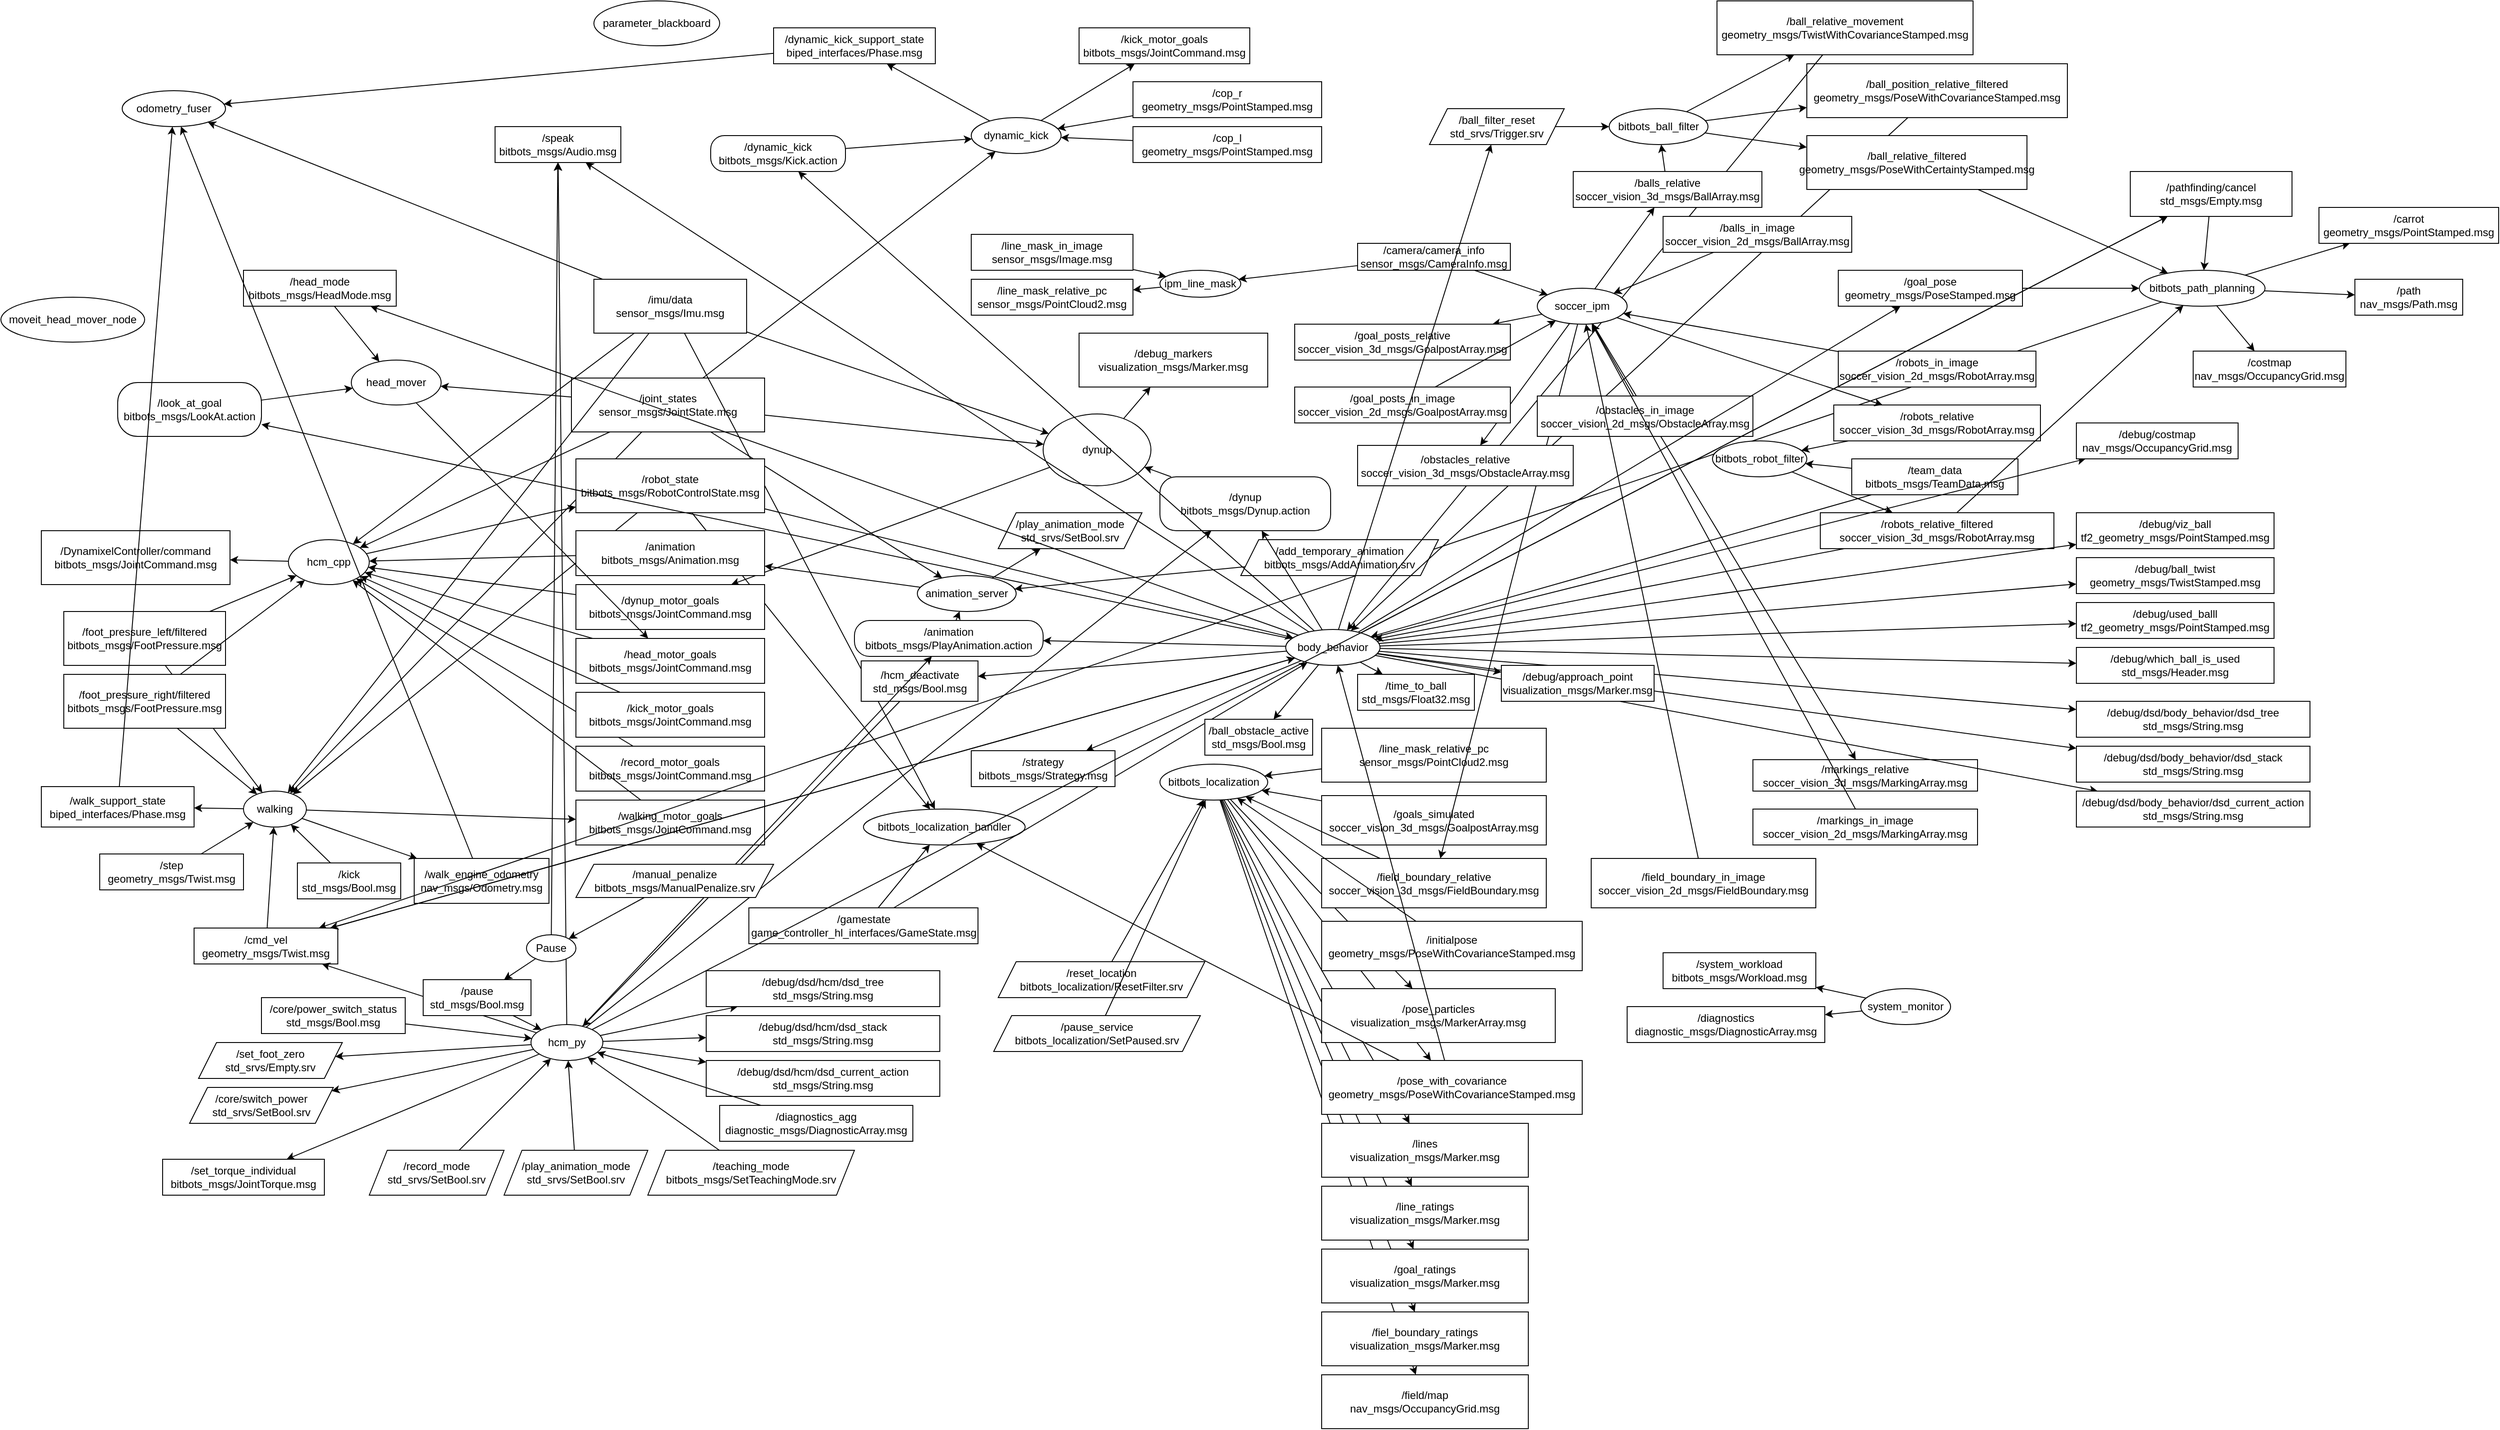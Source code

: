 <mxfile version="24.4.14" type="device">
  <diagram name="Page-1" id="sIIO31eCORJTnp77wzJZ">
    <mxGraphModel dx="2924" dy="1123" grid="1" gridSize="10" guides="1" tooltips="1" connect="1" arrows="1" fold="1" page="1" pageScale="1" pageWidth="850" pageHeight="1100" math="0" shadow="0">
      <root>
        <mxCell id="0" />
        <mxCell id="1" parent="0" />
        <mxCell id="JhC2SQrKufpiLV-4lxgd-1" value="parameter_blackboard" style="ellipse;whiteSpace=wrap;html=1;" parent="1" vertex="1">
          <mxGeometry x="40" y="20" width="140" height="50" as="geometry" />
        </mxCell>
        <mxCell id="JhC2SQrKufpiLV-4lxgd-5" style="rounded=0;orthogonalLoop=1;jettySize=auto;html=1;" parent="1" source="JhC2SQrKufpiLV-4lxgd-3" target="JhC2SQrKufpiLV-4lxgd-4" edge="1">
          <mxGeometry relative="1" as="geometry" />
        </mxCell>
        <mxCell id="JhC2SQrKufpiLV-4lxgd-10" style="edgeStyle=none;rounded=0;orthogonalLoop=1;jettySize=auto;html=1;" parent="1" source="JhC2SQrKufpiLV-4lxgd-3" target="JhC2SQrKufpiLV-4lxgd-6" edge="1">
          <mxGeometry relative="1" as="geometry" />
        </mxCell>
        <mxCell id="JhC2SQrKufpiLV-4lxgd-3" value="dynamic_kick" style="ellipse;whiteSpace=wrap;html=1;" parent="1" vertex="1">
          <mxGeometry x="460" y="150" width="100" height="40" as="geometry" />
        </mxCell>
        <mxCell id="JhC2SQrKufpiLV-4lxgd-4" value="/kick_motor_goals&lt;br&gt;bitbots_msgs/JointCommand.msg" style="rounded=0;whiteSpace=wrap;html=1;" parent="1" vertex="1">
          <mxGeometry x="580" y="50" width="190" height="40" as="geometry" />
        </mxCell>
        <mxCell id="JhC2SQrKufpiLV-4lxgd-150" style="edgeStyle=none;rounded=0;orthogonalLoop=1;jettySize=auto;html=1;" parent="1" source="JhC2SQrKufpiLV-4lxgd-6" target="JhC2SQrKufpiLV-4lxgd-149" edge="1">
          <mxGeometry relative="1" as="geometry" />
        </mxCell>
        <mxCell id="JhC2SQrKufpiLV-4lxgd-6" value="/dynamic_kick_support_state&lt;br&gt;biped_interfaces/Phase.msg" style="rounded=0;whiteSpace=wrap;html=1;" parent="1" vertex="1">
          <mxGeometry x="240" y="50" width="180" height="40" as="geometry" />
        </mxCell>
        <mxCell id="JhC2SQrKufpiLV-4lxgd-12" style="edgeStyle=none;rounded=0;orthogonalLoop=1;jettySize=auto;html=1;" parent="1" source="JhC2SQrKufpiLV-4lxgd-11" target="JhC2SQrKufpiLV-4lxgd-3" edge="1">
          <mxGeometry relative="1" as="geometry" />
        </mxCell>
        <mxCell id="JhC2SQrKufpiLV-4lxgd-11" value="/cop_l&lt;br&gt;geometry_msgs/PointStamped.msg" style="rounded=0;whiteSpace=wrap;html=1;" parent="1" vertex="1">
          <mxGeometry x="640" y="160" width="210" height="40" as="geometry" />
        </mxCell>
        <mxCell id="JhC2SQrKufpiLV-4lxgd-14" style="edgeStyle=none;rounded=0;orthogonalLoop=1;jettySize=auto;html=1;" parent="1" source="JhC2SQrKufpiLV-4lxgd-13" target="JhC2SQrKufpiLV-4lxgd-3" edge="1">
          <mxGeometry relative="1" as="geometry" />
        </mxCell>
        <mxCell id="JhC2SQrKufpiLV-4lxgd-13" value="/cop_r&lt;br&gt;geometry_msgs/PointStamped.msg" style="rounded=0;whiteSpace=wrap;html=1;" parent="1" vertex="1">
          <mxGeometry x="640" y="110" width="210" height="40" as="geometry" />
        </mxCell>
        <mxCell id="JhC2SQrKufpiLV-4lxgd-16" style="edgeStyle=none;rounded=0;orthogonalLoop=1;jettySize=auto;html=1;" parent="1" source="JhC2SQrKufpiLV-4lxgd-15" target="JhC2SQrKufpiLV-4lxgd-3" edge="1">
          <mxGeometry relative="1" as="geometry" />
        </mxCell>
        <mxCell id="JhC2SQrKufpiLV-4lxgd-29" style="edgeStyle=none;rounded=0;orthogonalLoop=1;jettySize=auto;html=1;" parent="1" source="JhC2SQrKufpiLV-4lxgd-15" target="JhC2SQrKufpiLV-4lxgd-21" edge="1">
          <mxGeometry relative="1" as="geometry" />
        </mxCell>
        <mxCell id="JhC2SQrKufpiLV-4lxgd-50" style="edgeStyle=none;rounded=0;orthogonalLoop=1;jettySize=auto;html=1;" parent="1" source="JhC2SQrKufpiLV-4lxgd-15" target="JhC2SQrKufpiLV-4lxgd-33" edge="1">
          <mxGeometry relative="1" as="geometry" />
        </mxCell>
        <mxCell id="JhC2SQrKufpiLV-4lxgd-60" style="edgeStyle=none;rounded=0;orthogonalLoop=1;jettySize=auto;html=1;" parent="1" source="JhC2SQrKufpiLV-4lxgd-15" target="JhC2SQrKufpiLV-4lxgd-56" edge="1">
          <mxGeometry relative="1" as="geometry" />
        </mxCell>
        <mxCell id="JhC2SQrKufpiLV-4lxgd-78" style="edgeStyle=none;rounded=0;orthogonalLoop=1;jettySize=auto;html=1;" parent="1" source="JhC2SQrKufpiLV-4lxgd-15" target="JhC2SQrKufpiLV-4lxgd-64" edge="1">
          <mxGeometry relative="1" as="geometry" />
        </mxCell>
        <mxCell id="JhC2SQrKufpiLV-4lxgd-85" style="edgeStyle=none;rounded=0;orthogonalLoop=1;jettySize=auto;html=1;" parent="1" source="JhC2SQrKufpiLV-4lxgd-15" target="JhC2SQrKufpiLV-4lxgd-84" edge="1">
          <mxGeometry relative="1" as="geometry" />
        </mxCell>
        <mxCell id="JhC2SQrKufpiLV-4lxgd-15" value="/joint_states&lt;br&gt;sensor_msgs/JointState.msg" style="rounded=0;whiteSpace=wrap;html=1;" parent="1" vertex="1">
          <mxGeometry x="15" y="440" width="215" height="60" as="geometry" />
        </mxCell>
        <mxCell id="JhC2SQrKufpiLV-4lxgd-20" style="edgeStyle=none;rounded=0;orthogonalLoop=1;jettySize=auto;html=1;" parent="1" source="JhC2SQrKufpiLV-4lxgd-18" target="JhC2SQrKufpiLV-4lxgd-3" edge="1">
          <mxGeometry relative="1" as="geometry" />
        </mxCell>
        <mxCell id="JhC2SQrKufpiLV-4lxgd-18" value="/dynamic_kick&lt;br&gt;bitbots_msgs/Kick.action" style="rounded=1;whiteSpace=wrap;html=1;arcSize=38;" parent="1" vertex="1">
          <mxGeometry x="170" y="170" width="150" height="40" as="geometry" />
        </mxCell>
        <mxCell id="JhC2SQrKufpiLV-4lxgd-23" style="edgeStyle=none;rounded=0;orthogonalLoop=1;jettySize=auto;html=1;" parent="1" source="JhC2SQrKufpiLV-4lxgd-21" target="JhC2SQrKufpiLV-4lxgd-39" edge="1">
          <mxGeometry relative="1" as="geometry">
            <mxPoint x="280" y="553.214" as="targetPoint" />
          </mxGeometry>
        </mxCell>
        <mxCell id="JhC2SQrKufpiLV-4lxgd-25" style="edgeStyle=none;rounded=0;orthogonalLoop=1;jettySize=auto;html=1;" parent="1" source="JhC2SQrKufpiLV-4lxgd-21" target="JhC2SQrKufpiLV-4lxgd-24" edge="1">
          <mxGeometry relative="1" as="geometry" />
        </mxCell>
        <mxCell id="JhC2SQrKufpiLV-4lxgd-21" value="dynup" style="ellipse;whiteSpace=wrap;html=1;" parent="1" vertex="1">
          <mxGeometry x="540" y="480" width="120" height="80" as="geometry" />
        </mxCell>
        <mxCell id="JhC2SQrKufpiLV-4lxgd-24" value="/debug_markers&lt;br&gt;visualization_msgs/Marker.msg" style="rounded=0;whiteSpace=wrap;html=1;" parent="1" vertex="1">
          <mxGeometry x="580" y="390" width="210" height="60" as="geometry" />
        </mxCell>
        <mxCell id="JhC2SQrKufpiLV-4lxgd-28" style="edgeStyle=none;rounded=0;orthogonalLoop=1;jettySize=auto;html=1;" parent="1" source="JhC2SQrKufpiLV-4lxgd-26" target="JhC2SQrKufpiLV-4lxgd-21" edge="1">
          <mxGeometry relative="1" as="geometry" />
        </mxCell>
        <mxCell id="JhC2SQrKufpiLV-4lxgd-55" style="edgeStyle=none;rounded=0;orthogonalLoop=1;jettySize=auto;html=1;" parent="1" source="JhC2SQrKufpiLV-4lxgd-26" target="JhC2SQrKufpiLV-4lxgd-33" edge="1">
          <mxGeometry relative="1" as="geometry" />
        </mxCell>
        <mxCell id="JhC2SQrKufpiLV-4lxgd-81" style="edgeStyle=none;rounded=0;orthogonalLoop=1;jettySize=auto;html=1;" parent="1" source="JhC2SQrKufpiLV-4lxgd-26" target="JhC2SQrKufpiLV-4lxgd-64" edge="1">
          <mxGeometry relative="1" as="geometry" />
        </mxCell>
        <mxCell id="JhC2SQrKufpiLV-4lxgd-127" style="edgeStyle=none;rounded=0;orthogonalLoop=1;jettySize=auto;html=1;" parent="1" source="JhC2SQrKufpiLV-4lxgd-26" target="JhC2SQrKufpiLV-4lxgd-122" edge="1">
          <mxGeometry relative="1" as="geometry" />
        </mxCell>
        <mxCell id="JhC2SQrKufpiLV-4lxgd-153" style="edgeStyle=none;rounded=0;orthogonalLoop=1;jettySize=auto;html=1;" parent="1" source="JhC2SQrKufpiLV-4lxgd-26" target="JhC2SQrKufpiLV-4lxgd-149" edge="1">
          <mxGeometry relative="1" as="geometry" />
        </mxCell>
        <mxCell id="JhC2SQrKufpiLV-4lxgd-26" value="/imu/data&lt;br&gt;sensor_msgs/Imu.msg" style="rounded=0;whiteSpace=wrap;html=1;" parent="1" vertex="1">
          <mxGeometry x="40" y="330" width="170" height="60" as="geometry" />
        </mxCell>
        <mxCell id="JhC2SQrKufpiLV-4lxgd-32" style="edgeStyle=none;rounded=0;orthogonalLoop=1;jettySize=auto;html=1;" parent="1" source="JhC2SQrKufpiLV-4lxgd-31" target="JhC2SQrKufpiLV-4lxgd-21" edge="1">
          <mxGeometry relative="1" as="geometry" />
        </mxCell>
        <mxCell id="JhC2SQrKufpiLV-4lxgd-31" value="/dynup&lt;br&gt;bitbots_msgs/Dynup.action" style="rounded=1;whiteSpace=wrap;html=1;arcSize=30;" parent="1" vertex="1">
          <mxGeometry x="670" y="550" width="190" height="60" as="geometry" />
        </mxCell>
        <mxCell id="JhC2SQrKufpiLV-4lxgd-35" style="edgeStyle=none;rounded=0;orthogonalLoop=1;jettySize=auto;html=1;" parent="1" source="JhC2SQrKufpiLV-4lxgd-33" target="JhC2SQrKufpiLV-4lxgd-34" edge="1">
          <mxGeometry relative="1" as="geometry" />
        </mxCell>
        <mxCell id="JhC2SQrKufpiLV-4lxgd-37" style="edgeStyle=none;rounded=0;orthogonalLoop=1;jettySize=auto;html=1;" parent="1" source="JhC2SQrKufpiLV-4lxgd-33" target="JhC2SQrKufpiLV-4lxgd-36" edge="1">
          <mxGeometry relative="1" as="geometry" />
        </mxCell>
        <mxCell id="JhC2SQrKufpiLV-4lxgd-33" value="hcm_cpp" style="ellipse;whiteSpace=wrap;html=1;" parent="1" vertex="1">
          <mxGeometry x="-300" y="620" width="90" height="50" as="geometry" />
        </mxCell>
        <mxCell id="JhC2SQrKufpiLV-4lxgd-34" value="/DynamixelController/command&lt;br&gt;bitbots_msgs/JointCommand.msg" style="rounded=0;whiteSpace=wrap;html=1;" parent="1" vertex="1">
          <mxGeometry x="-575" y="610" width="210" height="60" as="geometry" />
        </mxCell>
        <mxCell id="JhC2SQrKufpiLV-4lxgd-77" style="edgeStyle=none;rounded=0;orthogonalLoop=1;jettySize=auto;html=1;" parent="1" source="JhC2SQrKufpiLV-4lxgd-36" target="JhC2SQrKufpiLV-4lxgd-64" edge="1">
          <mxGeometry relative="1" as="geometry" />
        </mxCell>
        <mxCell id="JhC2SQrKufpiLV-4lxgd-126" style="edgeStyle=none;rounded=0;orthogonalLoop=1;jettySize=auto;html=1;" parent="1" source="JhC2SQrKufpiLV-4lxgd-36" target="JhC2SQrKufpiLV-4lxgd-122" edge="1">
          <mxGeometry relative="1" as="geometry" />
        </mxCell>
        <mxCell id="fpX3GtE_4_0j5GoOJT0Y-8" style="edgeStyle=none;rounded=0;orthogonalLoop=1;jettySize=auto;html=1;" edge="1" parent="1" source="JhC2SQrKufpiLV-4lxgd-36" target="fpX3GtE_4_0j5GoOJT0Y-1">
          <mxGeometry relative="1" as="geometry" />
        </mxCell>
        <mxCell id="JhC2SQrKufpiLV-4lxgd-36" value="/robot_state&lt;br&gt;bitbots_msgs/RobotControlState.msg" style="rounded=0;whiteSpace=wrap;html=1;" parent="1" vertex="1">
          <mxGeometry x="20" y="530" width="210" height="60" as="geometry" />
        </mxCell>
        <mxCell id="JhC2SQrKufpiLV-4lxgd-44" style="edgeStyle=none;rounded=0;orthogonalLoop=1;jettySize=auto;html=1;" parent="1" source="JhC2SQrKufpiLV-4lxgd-38" target="JhC2SQrKufpiLV-4lxgd-33" edge="1">
          <mxGeometry relative="1" as="geometry" />
        </mxCell>
        <mxCell id="JhC2SQrKufpiLV-4lxgd-38" value="/animation&lt;br&gt;bitbots_msgs/Animation.msg" style="rounded=0;whiteSpace=wrap;html=1;" parent="1" vertex="1">
          <mxGeometry x="20" y="610" width="210" height="50" as="geometry" />
        </mxCell>
        <mxCell id="JhC2SQrKufpiLV-4lxgd-45" style="edgeStyle=none;rounded=0;orthogonalLoop=1;jettySize=auto;html=1;" parent="1" source="JhC2SQrKufpiLV-4lxgd-39" target="JhC2SQrKufpiLV-4lxgd-33" edge="1">
          <mxGeometry relative="1" as="geometry" />
        </mxCell>
        <mxCell id="JhC2SQrKufpiLV-4lxgd-39" value="/dynup_motor_goals&lt;br&gt;bitbots_msgs/JointCommand.msg" style="rounded=0;whiteSpace=wrap;html=1;" parent="1" vertex="1">
          <mxGeometry x="20" y="670" width="210" height="50" as="geometry" />
        </mxCell>
        <mxCell id="JhC2SQrKufpiLV-4lxgd-46" style="edgeStyle=none;rounded=0;orthogonalLoop=1;jettySize=auto;html=1;" parent="1" source="JhC2SQrKufpiLV-4lxgd-40" target="JhC2SQrKufpiLV-4lxgd-33" edge="1">
          <mxGeometry relative="1" as="geometry" />
        </mxCell>
        <mxCell id="JhC2SQrKufpiLV-4lxgd-40" value="/head_motor_goals&lt;br&gt;bitbots_msgs/JointCommand.msg" style="rounded=0;whiteSpace=wrap;html=1;" parent="1" vertex="1">
          <mxGeometry x="20" y="730" width="210" height="50" as="geometry" />
        </mxCell>
        <mxCell id="JhC2SQrKufpiLV-4lxgd-48" style="edgeStyle=none;rounded=0;orthogonalLoop=1;jettySize=auto;html=1;" parent="1" source="JhC2SQrKufpiLV-4lxgd-41" target="JhC2SQrKufpiLV-4lxgd-33" edge="1">
          <mxGeometry relative="1" as="geometry" />
        </mxCell>
        <mxCell id="JhC2SQrKufpiLV-4lxgd-41" value="/record_motor_goals&lt;br&gt;bitbots_msgs/JointCommand.msg" style="rounded=0;whiteSpace=wrap;html=1;" parent="1" vertex="1">
          <mxGeometry x="20" y="850" width="210" height="50" as="geometry" />
        </mxCell>
        <mxCell id="JhC2SQrKufpiLV-4lxgd-47" style="edgeStyle=none;rounded=0;orthogonalLoop=1;jettySize=auto;html=1;" parent="1" source="JhC2SQrKufpiLV-4lxgd-42" target="JhC2SQrKufpiLV-4lxgd-33" edge="1">
          <mxGeometry relative="1" as="geometry" />
        </mxCell>
        <mxCell id="JhC2SQrKufpiLV-4lxgd-42" value="/kick_motor_goals&lt;br&gt;bitbots_msgs/JointCommand.msg" style="rounded=0;whiteSpace=wrap;html=1;" parent="1" vertex="1">
          <mxGeometry x="20" y="790" width="210" height="50" as="geometry" />
        </mxCell>
        <mxCell id="JhC2SQrKufpiLV-4lxgd-49" style="edgeStyle=none;rounded=0;orthogonalLoop=1;jettySize=auto;html=1;" parent="1" source="JhC2SQrKufpiLV-4lxgd-43" target="JhC2SQrKufpiLV-4lxgd-33" edge="1">
          <mxGeometry relative="1" as="geometry" />
        </mxCell>
        <mxCell id="JhC2SQrKufpiLV-4lxgd-43" value="/walking_motor_goals&lt;br&gt;bitbots_msgs/JointCommand.msg" style="rounded=0;whiteSpace=wrap;html=1;" parent="1" vertex="1">
          <mxGeometry x="20" y="910" width="210" height="50" as="geometry" />
        </mxCell>
        <mxCell id="JhC2SQrKufpiLV-4lxgd-53" style="edgeStyle=none;rounded=0;orthogonalLoop=1;jettySize=auto;html=1;" parent="1" source="JhC2SQrKufpiLV-4lxgd-51" target="JhC2SQrKufpiLV-4lxgd-33" edge="1">
          <mxGeometry relative="1" as="geometry" />
        </mxCell>
        <mxCell id="JhC2SQrKufpiLV-4lxgd-82" style="edgeStyle=none;rounded=0;orthogonalLoop=1;jettySize=auto;html=1;" parent="1" source="JhC2SQrKufpiLV-4lxgd-51" target="JhC2SQrKufpiLV-4lxgd-64" edge="1">
          <mxGeometry relative="1" as="geometry" />
        </mxCell>
        <mxCell id="JhC2SQrKufpiLV-4lxgd-51" value="/foot_pressure_left/filtered&lt;br&gt;bitbots_msgs/FootPressure.msg" style="rounded=0;whiteSpace=wrap;html=1;" parent="1" vertex="1">
          <mxGeometry x="-550" y="700" width="180" height="60" as="geometry" />
        </mxCell>
        <mxCell id="JhC2SQrKufpiLV-4lxgd-54" style="edgeStyle=none;rounded=0;orthogonalLoop=1;jettySize=auto;html=1;" parent="1" source="JhC2SQrKufpiLV-4lxgd-52" target="JhC2SQrKufpiLV-4lxgd-33" edge="1">
          <mxGeometry relative="1" as="geometry" />
        </mxCell>
        <mxCell id="JhC2SQrKufpiLV-4lxgd-83" style="edgeStyle=none;rounded=0;orthogonalLoop=1;jettySize=auto;html=1;" parent="1" source="JhC2SQrKufpiLV-4lxgd-52" target="JhC2SQrKufpiLV-4lxgd-64" edge="1">
          <mxGeometry relative="1" as="geometry" />
        </mxCell>
        <mxCell id="JhC2SQrKufpiLV-4lxgd-52" value="/foot_pressure_right/filtered&lt;br&gt;bitbots_msgs/FootPressure.msg" style="rounded=0;whiteSpace=wrap;html=1;" parent="1" vertex="1">
          <mxGeometry x="-550" y="770" width="180" height="60" as="geometry" />
        </mxCell>
        <mxCell id="JhC2SQrKufpiLV-4lxgd-57" style="edgeStyle=none;rounded=0;orthogonalLoop=1;jettySize=auto;html=1;" parent="1" source="JhC2SQrKufpiLV-4lxgd-56" target="JhC2SQrKufpiLV-4lxgd-40" edge="1">
          <mxGeometry relative="1" as="geometry" />
        </mxCell>
        <mxCell id="JhC2SQrKufpiLV-4lxgd-56" value="head_mover" style="ellipse;whiteSpace=wrap;html=1;" parent="1" vertex="1">
          <mxGeometry x="-230" y="420" width="100" height="50" as="geometry" />
        </mxCell>
        <mxCell id="JhC2SQrKufpiLV-4lxgd-59" style="edgeStyle=none;rounded=0;orthogonalLoop=1;jettySize=auto;html=1;" parent="1" source="JhC2SQrKufpiLV-4lxgd-58" target="JhC2SQrKufpiLV-4lxgd-56" edge="1">
          <mxGeometry relative="1" as="geometry" />
        </mxCell>
        <mxCell id="JhC2SQrKufpiLV-4lxgd-58" value="/head_mode&lt;br&gt;bitbots_msgs/HeadMode.msg" style="rounded=0;whiteSpace=wrap;html=1;" parent="1" vertex="1">
          <mxGeometry x="-350" y="320" width="170" height="40" as="geometry" />
        </mxCell>
        <mxCell id="JhC2SQrKufpiLV-4lxgd-61" value="moveit_head_mover_node" style="ellipse;whiteSpace=wrap;html=1;" parent="1" vertex="1">
          <mxGeometry x="-620" y="350" width="160" height="50" as="geometry" />
        </mxCell>
        <mxCell id="JhC2SQrKufpiLV-4lxgd-63" style="edgeStyle=none;rounded=0;orthogonalLoop=1;jettySize=auto;html=1;" parent="1" source="JhC2SQrKufpiLV-4lxgd-62" target="JhC2SQrKufpiLV-4lxgd-56" edge="1">
          <mxGeometry relative="1" as="geometry" />
        </mxCell>
        <mxCell id="JhC2SQrKufpiLV-4lxgd-62" value="/look_at_goal&lt;br&gt;bitbots_msgs/LookAt.action" style="rounded=1;whiteSpace=wrap;html=1;arcSize=37;" parent="1" vertex="1">
          <mxGeometry x="-490" y="445" width="160" height="60" as="geometry" />
        </mxCell>
        <mxCell id="JhC2SQrKufpiLV-4lxgd-66" style="edgeStyle=none;rounded=0;orthogonalLoop=1;jettySize=auto;html=1;" parent="1" source="JhC2SQrKufpiLV-4lxgd-64" target="JhC2SQrKufpiLV-4lxgd-43" edge="1">
          <mxGeometry relative="1" as="geometry" />
        </mxCell>
        <mxCell id="JhC2SQrKufpiLV-4lxgd-68" style="edgeStyle=none;rounded=0;orthogonalLoop=1;jettySize=auto;html=1;" parent="1" source="JhC2SQrKufpiLV-4lxgd-64" target="JhC2SQrKufpiLV-4lxgd-67" edge="1">
          <mxGeometry relative="1" as="geometry" />
        </mxCell>
        <mxCell id="JhC2SQrKufpiLV-4lxgd-70" style="edgeStyle=none;rounded=0;orthogonalLoop=1;jettySize=auto;html=1;" parent="1" source="JhC2SQrKufpiLV-4lxgd-64" target="JhC2SQrKufpiLV-4lxgd-69" edge="1">
          <mxGeometry relative="1" as="geometry" />
        </mxCell>
        <mxCell id="JhC2SQrKufpiLV-4lxgd-64" value="walking" style="ellipse;whiteSpace=wrap;html=1;" parent="1" vertex="1">
          <mxGeometry x="-350" y="900" width="70" height="40" as="geometry" />
        </mxCell>
        <mxCell id="JhC2SQrKufpiLV-4lxgd-152" style="edgeStyle=none;rounded=0;orthogonalLoop=1;jettySize=auto;html=1;" parent="1" source="JhC2SQrKufpiLV-4lxgd-67" target="JhC2SQrKufpiLV-4lxgd-149" edge="1">
          <mxGeometry relative="1" as="geometry" />
        </mxCell>
        <mxCell id="JhC2SQrKufpiLV-4lxgd-67" value="/walk_engine_odometry&lt;br&gt;nav_msgs/Odometry.msg" style="rounded=0;whiteSpace=wrap;html=1;" parent="1" vertex="1">
          <mxGeometry x="-160" y="975" width="150" height="50" as="geometry" />
        </mxCell>
        <mxCell id="JhC2SQrKufpiLV-4lxgd-151" style="edgeStyle=none;rounded=0;orthogonalLoop=1;jettySize=auto;html=1;" parent="1" source="JhC2SQrKufpiLV-4lxgd-69" target="JhC2SQrKufpiLV-4lxgd-149" edge="1">
          <mxGeometry relative="1" as="geometry" />
        </mxCell>
        <mxCell id="JhC2SQrKufpiLV-4lxgd-69" value="/walk_support_state&lt;br&gt;biped_interfaces/Phase.msg" style="rounded=0;whiteSpace=wrap;html=1;" parent="1" vertex="1">
          <mxGeometry x="-575" y="895" width="170" height="45" as="geometry" />
        </mxCell>
        <mxCell id="JhC2SQrKufpiLV-4lxgd-72" style="edgeStyle=none;rounded=0;orthogonalLoop=1;jettySize=auto;html=1;" parent="1" source="JhC2SQrKufpiLV-4lxgd-71" target="JhC2SQrKufpiLV-4lxgd-64" edge="1">
          <mxGeometry relative="1" as="geometry" />
        </mxCell>
        <mxCell id="JhC2SQrKufpiLV-4lxgd-71" value="/step&lt;br&gt;geometry_msgs/Twist.msg" style="rounded=0;whiteSpace=wrap;html=1;" parent="1" vertex="1">
          <mxGeometry x="-510" y="970" width="160" height="40" as="geometry" />
        </mxCell>
        <mxCell id="JhC2SQrKufpiLV-4lxgd-74" style="edgeStyle=none;rounded=0;orthogonalLoop=1;jettySize=auto;html=1;" parent="1" source="JhC2SQrKufpiLV-4lxgd-73" target="JhC2SQrKufpiLV-4lxgd-64" edge="1">
          <mxGeometry relative="1" as="geometry" />
        </mxCell>
        <mxCell id="4nDDzAGMXsitAhgB7cGN-47" style="edgeStyle=none;rounded=0;orthogonalLoop=1;jettySize=auto;html=1;endArrow=none;endFill=0;startArrow=classic;startFill=1;" parent="1" source="JhC2SQrKufpiLV-4lxgd-73" target="4nDDzAGMXsitAhgB7cGN-40" edge="1">
          <mxGeometry relative="1" as="geometry" />
        </mxCell>
        <mxCell id="fpX3GtE_4_0j5GoOJT0Y-10" style="edgeStyle=none;rounded=0;orthogonalLoop=1;jettySize=auto;html=1;" edge="1" parent="1" source="JhC2SQrKufpiLV-4lxgd-73" target="fpX3GtE_4_0j5GoOJT0Y-1">
          <mxGeometry relative="1" as="geometry" />
        </mxCell>
        <mxCell id="JhC2SQrKufpiLV-4lxgd-73" value="/cmd_vel&lt;br&gt;geometry_msgs/Twist.msg" style="rounded=0;whiteSpace=wrap;html=1;" parent="1" vertex="1">
          <mxGeometry x="-405" y="1052.5" width="160" height="40" as="geometry" />
        </mxCell>
        <mxCell id="JhC2SQrKufpiLV-4lxgd-80" style="edgeStyle=none;rounded=0;orthogonalLoop=1;jettySize=auto;html=1;" parent="1" source="JhC2SQrKufpiLV-4lxgd-79" target="JhC2SQrKufpiLV-4lxgd-64" edge="1">
          <mxGeometry relative="1" as="geometry" />
        </mxCell>
        <mxCell id="JhC2SQrKufpiLV-4lxgd-79" value="/kick&lt;br&gt;std_msgs/Bool.msg" style="rounded=0;whiteSpace=wrap;html=1;" parent="1" vertex="1">
          <mxGeometry x="-290" y="980" width="115" height="40" as="geometry" />
        </mxCell>
        <mxCell id="JhC2SQrKufpiLV-4lxgd-87" style="edgeStyle=none;rounded=0;orthogonalLoop=1;jettySize=auto;html=1;" parent="1" source="JhC2SQrKufpiLV-4lxgd-84" target="JhC2SQrKufpiLV-4lxgd-86" edge="1">
          <mxGeometry relative="1" as="geometry" />
        </mxCell>
        <mxCell id="JhC2SQrKufpiLV-4lxgd-88" style="edgeStyle=none;rounded=0;orthogonalLoop=1;jettySize=auto;html=1;" parent="1" source="JhC2SQrKufpiLV-4lxgd-84" target="JhC2SQrKufpiLV-4lxgd-38" edge="1">
          <mxGeometry relative="1" as="geometry" />
        </mxCell>
        <mxCell id="JhC2SQrKufpiLV-4lxgd-84" value="animation_server" style="ellipse;whiteSpace=wrap;html=1;" parent="1" vertex="1">
          <mxGeometry x="400" y="660" width="110" height="40" as="geometry" />
        </mxCell>
        <mxCell id="JhC2SQrKufpiLV-4lxgd-86" value="/play_animation_mode&lt;br&gt;std_srvs/SetBool.srv" style="shape=parallelogram;perimeter=parallelogramPerimeter;whiteSpace=wrap;html=1;fixedSize=1;" parent="1" vertex="1">
          <mxGeometry x="490" y="590" width="160" height="40" as="geometry" />
        </mxCell>
        <mxCell id="JhC2SQrKufpiLV-4lxgd-90" style="edgeStyle=none;rounded=0;orthogonalLoop=1;jettySize=auto;html=1;" parent="1" source="JhC2SQrKufpiLV-4lxgd-89" target="JhC2SQrKufpiLV-4lxgd-84" edge="1">
          <mxGeometry relative="1" as="geometry" />
        </mxCell>
        <mxCell id="JhC2SQrKufpiLV-4lxgd-89" value="/add_temporary_animation&lt;br&gt;bitbots_msgs/AddAnimation.srv" style="shape=parallelogram;perimeter=parallelogramPerimeter;whiteSpace=wrap;html=1;fixedSize=1;" parent="1" vertex="1">
          <mxGeometry x="760" y="620" width="220" height="40" as="geometry" />
        </mxCell>
        <mxCell id="JhC2SQrKufpiLV-4lxgd-92" style="edgeStyle=none;rounded=0;orthogonalLoop=1;jettySize=auto;html=1;" parent="1" source="JhC2SQrKufpiLV-4lxgd-91" target="JhC2SQrKufpiLV-4lxgd-84" edge="1">
          <mxGeometry relative="1" as="geometry" />
        </mxCell>
        <mxCell id="JhC2SQrKufpiLV-4lxgd-91" value="/animation&lt;br&gt;bitbots_msgs/PlayAnimation.action" style="rounded=1;whiteSpace=wrap;html=1;arcSize=42;" parent="1" vertex="1">
          <mxGeometry x="330" y="710" width="210" height="40" as="geometry" />
        </mxCell>
        <mxCell id="JhC2SQrKufpiLV-4lxgd-103" style="edgeStyle=none;rounded=0;orthogonalLoop=1;jettySize=auto;html=1;" parent="1" source="JhC2SQrKufpiLV-4lxgd-93" target="JhC2SQrKufpiLV-4lxgd-102" edge="1">
          <mxGeometry relative="1" as="geometry" />
        </mxCell>
        <mxCell id="JhC2SQrKufpiLV-4lxgd-105" style="edgeStyle=none;rounded=0;orthogonalLoop=1;jettySize=auto;html=1;" parent="1" source="JhC2SQrKufpiLV-4lxgd-93" target="JhC2SQrKufpiLV-4lxgd-104" edge="1">
          <mxGeometry relative="1" as="geometry" />
        </mxCell>
        <mxCell id="JhC2SQrKufpiLV-4lxgd-108" style="edgeStyle=none;rounded=0;orthogonalLoop=1;jettySize=auto;html=1;" parent="1" source="JhC2SQrKufpiLV-4lxgd-93" target="JhC2SQrKufpiLV-4lxgd-106" edge="1">
          <mxGeometry relative="1" as="geometry" />
        </mxCell>
        <mxCell id="JhC2SQrKufpiLV-4lxgd-111" style="edgeStyle=none;rounded=0;orthogonalLoop=1;jettySize=auto;html=1;" parent="1" source="JhC2SQrKufpiLV-4lxgd-93" target="JhC2SQrKufpiLV-4lxgd-109" edge="1">
          <mxGeometry relative="1" as="geometry" />
        </mxCell>
        <mxCell id="JhC2SQrKufpiLV-4lxgd-112" style="edgeStyle=none;rounded=0;orthogonalLoop=1;jettySize=auto;html=1;" parent="1" source="JhC2SQrKufpiLV-4lxgd-93" target="JhC2SQrKufpiLV-4lxgd-110" edge="1">
          <mxGeometry relative="1" as="geometry" />
        </mxCell>
        <mxCell id="JhC2SQrKufpiLV-4lxgd-115" style="edgeStyle=none;rounded=0;orthogonalLoop=1;jettySize=auto;html=1;" parent="1" source="JhC2SQrKufpiLV-4lxgd-93" target="JhC2SQrKufpiLV-4lxgd-113" edge="1">
          <mxGeometry relative="1" as="geometry" />
        </mxCell>
        <mxCell id="JhC2SQrKufpiLV-4lxgd-116" style="edgeStyle=none;rounded=0;orthogonalLoop=1;jettySize=auto;html=1;" parent="1" source="JhC2SQrKufpiLV-4lxgd-93" target="JhC2SQrKufpiLV-4lxgd-114" edge="1">
          <mxGeometry relative="1" as="geometry" />
        </mxCell>
        <mxCell id="JhC2SQrKufpiLV-4lxgd-93" value="bitbots_localization" style="ellipse;whiteSpace=wrap;html=1;" parent="1" vertex="1">
          <mxGeometry x="670" y="870" width="120" height="40" as="geometry" />
        </mxCell>
        <mxCell id="JhC2SQrKufpiLV-4lxgd-95" style="edgeStyle=none;rounded=0;orthogonalLoop=1;jettySize=auto;html=1;" parent="1" source="JhC2SQrKufpiLV-4lxgd-94" target="JhC2SQrKufpiLV-4lxgd-93" edge="1">
          <mxGeometry relative="1" as="geometry" />
        </mxCell>
        <mxCell id="JhC2SQrKufpiLV-4lxgd-94" value="/line_mask_relative_pc&lt;br&gt;sensor_msgs/PointCloud2.msg" style="rounded=0;whiteSpace=wrap;html=1;" parent="1" vertex="1">
          <mxGeometry x="850" y="830" width="250" height="60" as="geometry" />
        </mxCell>
        <mxCell id="JhC2SQrKufpiLV-4lxgd-97" style="edgeStyle=none;rounded=0;orthogonalLoop=1;jettySize=auto;html=1;" parent="1" source="JhC2SQrKufpiLV-4lxgd-96" target="JhC2SQrKufpiLV-4lxgd-93" edge="1">
          <mxGeometry relative="1" as="geometry" />
        </mxCell>
        <mxCell id="JhC2SQrKufpiLV-4lxgd-96" value="/goals_simulated&lt;br&gt;soccer_vision_3d_msgs/GoalpostArray.msg" style="rounded=0;whiteSpace=wrap;html=1;" parent="1" vertex="1">
          <mxGeometry x="850" y="905" width="250" height="55" as="geometry" />
        </mxCell>
        <mxCell id="JhC2SQrKufpiLV-4lxgd-99" style="edgeStyle=none;rounded=0;orthogonalLoop=1;jettySize=auto;html=1;" parent="1" source="JhC2SQrKufpiLV-4lxgd-98" target="JhC2SQrKufpiLV-4lxgd-93" edge="1">
          <mxGeometry relative="1" as="geometry" />
        </mxCell>
        <mxCell id="JhC2SQrKufpiLV-4lxgd-98" value="/field_boundary_relative&lt;br&gt;soccer_vision_3d_msgs/FieldBoundary.msg" style="rounded=0;whiteSpace=wrap;html=1;" parent="1" vertex="1">
          <mxGeometry x="850" y="975" width="250" height="55" as="geometry" />
        </mxCell>
        <mxCell id="JhC2SQrKufpiLV-4lxgd-101" style="edgeStyle=none;rounded=0;orthogonalLoop=1;jettySize=auto;html=1;" parent="1" source="JhC2SQrKufpiLV-4lxgd-100" target="JhC2SQrKufpiLV-4lxgd-93" edge="1">
          <mxGeometry relative="1" as="geometry" />
        </mxCell>
        <mxCell id="JhC2SQrKufpiLV-4lxgd-100" value="/initialpose&lt;br&gt;geometry_msgs/PoseWithCovarianceStamped.msg" style="rounded=0;whiteSpace=wrap;html=1;" parent="1" vertex="1">
          <mxGeometry x="850" y="1045" width="290" height="55" as="geometry" />
        </mxCell>
        <mxCell id="JhC2SQrKufpiLV-4lxgd-102" value="/pose_particles&lt;br&gt;visualization_msgs/MarkerArray.msg" style="rounded=0;whiteSpace=wrap;html=1;" parent="1" vertex="1">
          <mxGeometry x="850" y="1120" width="260" height="60" as="geometry" />
        </mxCell>
        <mxCell id="JhC2SQrKufpiLV-4lxgd-123" style="edgeStyle=none;rounded=0;orthogonalLoop=1;jettySize=auto;html=1;" parent="1" source="JhC2SQrKufpiLV-4lxgd-104" target="JhC2SQrKufpiLV-4lxgd-122" edge="1">
          <mxGeometry relative="1" as="geometry" />
        </mxCell>
        <mxCell id="fpX3GtE_4_0j5GoOJT0Y-6" style="edgeStyle=none;rounded=0;orthogonalLoop=1;jettySize=auto;html=1;" edge="1" parent="1" source="JhC2SQrKufpiLV-4lxgd-104" target="fpX3GtE_4_0j5GoOJT0Y-1">
          <mxGeometry relative="1" as="geometry" />
        </mxCell>
        <mxCell id="JhC2SQrKufpiLV-4lxgd-104" value="/pose_with_covariance&lt;br&gt;geometry_msgs/PoseWithCovarianceStamped.msg" style="rounded=0;whiteSpace=wrap;html=1;" parent="1" vertex="1">
          <mxGeometry x="850" y="1200" width="290" height="60" as="geometry" />
        </mxCell>
        <mxCell id="JhC2SQrKufpiLV-4lxgd-106" value="/lines&lt;br&gt;visualization_msgs/Marker.msg" style="rounded=0;whiteSpace=wrap;html=1;" parent="1" vertex="1">
          <mxGeometry x="850" y="1270" width="230" height="60" as="geometry" />
        </mxCell>
        <mxCell id="JhC2SQrKufpiLV-4lxgd-109" value="/line_ratings&lt;br&gt;visualization_msgs/Marker.msg" style="rounded=0;whiteSpace=wrap;html=1;" parent="1" vertex="1">
          <mxGeometry x="850" y="1340" width="230" height="60" as="geometry" />
        </mxCell>
        <mxCell id="JhC2SQrKufpiLV-4lxgd-110" value="/goal_ratings&lt;br&gt;visualization_msgs/Marker.msg" style="rounded=0;whiteSpace=wrap;html=1;" parent="1" vertex="1">
          <mxGeometry x="850" y="1410" width="230" height="60" as="geometry" />
        </mxCell>
        <mxCell id="JhC2SQrKufpiLV-4lxgd-113" value="/fiel_boundary_ratings&lt;br&gt;visualization_msgs/Marker.msg" style="rounded=0;whiteSpace=wrap;html=1;" parent="1" vertex="1">
          <mxGeometry x="850" y="1480" width="230" height="60" as="geometry" />
        </mxCell>
        <mxCell id="JhC2SQrKufpiLV-4lxgd-114" value="/field/map&lt;br&gt;nav_msgs/OccupancyGrid.msg" style="rounded=0;whiteSpace=wrap;html=1;" parent="1" vertex="1">
          <mxGeometry x="850" y="1550" width="230" height="60" as="geometry" />
        </mxCell>
        <mxCell id="JhC2SQrKufpiLV-4lxgd-120" style="edgeStyle=none;rounded=0;orthogonalLoop=1;jettySize=auto;html=1;" parent="1" source="JhC2SQrKufpiLV-4lxgd-117" target="JhC2SQrKufpiLV-4lxgd-93" edge="1">
          <mxGeometry relative="1" as="geometry" />
        </mxCell>
        <mxCell id="JhC2SQrKufpiLV-4lxgd-117" value="/reset_location&lt;br&gt;bitbots_localization/ResetFilter.srv" style="shape=parallelogram;perimeter=parallelogramPerimeter;whiteSpace=wrap;html=1;fixedSize=1;" parent="1" vertex="1">
          <mxGeometry x="490" y="1090" width="230" height="40" as="geometry" />
        </mxCell>
        <mxCell id="JhC2SQrKufpiLV-4lxgd-121" style="edgeStyle=none;rounded=0;orthogonalLoop=1;jettySize=auto;html=1;" parent="1" source="JhC2SQrKufpiLV-4lxgd-118" target="JhC2SQrKufpiLV-4lxgd-93" edge="1">
          <mxGeometry relative="1" as="geometry" />
        </mxCell>
        <mxCell id="JhC2SQrKufpiLV-4lxgd-118" value="/pause_service&lt;br&gt;bitbots_localization/SetPaused.srv" style="shape=parallelogram;perimeter=parallelogramPerimeter;whiteSpace=wrap;html=1;fixedSize=1;" parent="1" vertex="1">
          <mxGeometry x="485" y="1150" width="230" height="40" as="geometry" />
        </mxCell>
        <mxCell id="JhC2SQrKufpiLV-4lxgd-122" value="bitbots_localization_handler" style="ellipse;whiteSpace=wrap;html=1;" parent="1" vertex="1">
          <mxGeometry x="340" y="920" width="180" height="40" as="geometry" />
        </mxCell>
        <mxCell id="JhC2SQrKufpiLV-4lxgd-125" style="edgeStyle=none;rounded=0;orthogonalLoop=1;jettySize=auto;html=1;" parent="1" source="JhC2SQrKufpiLV-4lxgd-124" target="JhC2SQrKufpiLV-4lxgd-122" edge="1">
          <mxGeometry relative="1" as="geometry" />
        </mxCell>
        <mxCell id="fpX3GtE_4_0j5GoOJT0Y-4" style="edgeStyle=none;rounded=0;orthogonalLoop=1;jettySize=auto;html=1;" edge="1" parent="1" source="JhC2SQrKufpiLV-4lxgd-124" target="fpX3GtE_4_0j5GoOJT0Y-1">
          <mxGeometry relative="1" as="geometry" />
        </mxCell>
        <mxCell id="JhC2SQrKufpiLV-4lxgd-124" value="/gamestate&lt;br&gt;game_controller_hl_interfaces/GameState.msg" style="rounded=0;whiteSpace=wrap;html=1;" parent="1" vertex="1">
          <mxGeometry x="212.5" y="1030" width="255" height="40" as="geometry" />
        </mxCell>
        <mxCell id="JhC2SQrKufpiLV-4lxgd-131" style="edgeStyle=none;rounded=0;orthogonalLoop=1;jettySize=auto;html=1;" parent="1" source="JhC2SQrKufpiLV-4lxgd-129" target="JhC2SQrKufpiLV-4lxgd-130" edge="1">
          <mxGeometry relative="1" as="geometry" />
        </mxCell>
        <mxCell id="JhC2SQrKufpiLV-4lxgd-134" style="edgeStyle=none;rounded=0;orthogonalLoop=1;jettySize=auto;html=1;" parent="1" source="JhC2SQrKufpiLV-4lxgd-129" target="JhC2SQrKufpiLV-4lxgd-132" edge="1">
          <mxGeometry relative="1" as="geometry" />
        </mxCell>
        <mxCell id="JhC2SQrKufpiLV-4lxgd-136" style="edgeStyle=none;rounded=0;orthogonalLoop=1;jettySize=auto;html=1;" parent="1" source="JhC2SQrKufpiLV-4lxgd-129" target="JhC2SQrKufpiLV-4lxgd-135" edge="1">
          <mxGeometry relative="1" as="geometry" />
        </mxCell>
        <mxCell id="JhC2SQrKufpiLV-4lxgd-129" value="bitbots_ball_filter" style="ellipse;whiteSpace=wrap;html=1;" parent="1" vertex="1">
          <mxGeometry x="1170" y="140" width="110" height="40" as="geometry" />
        </mxCell>
        <mxCell id="fpX3GtE_4_0j5GoOJT0Y-3" style="edgeStyle=none;rounded=0;orthogonalLoop=1;jettySize=auto;html=1;" edge="1" parent="1" source="JhC2SQrKufpiLV-4lxgd-130" target="fpX3GtE_4_0j5GoOJT0Y-1">
          <mxGeometry relative="1" as="geometry" />
        </mxCell>
        <mxCell id="JhC2SQrKufpiLV-4lxgd-130" value="/ball_position_relative_filtered&lt;br&gt;geometry_msgs/PoseWithCovarianceStamped.msg" style="rounded=0;whiteSpace=wrap;html=1;" parent="1" vertex="1">
          <mxGeometry x="1390" y="90" width="290" height="60" as="geometry" />
        </mxCell>
        <mxCell id="fpX3GtE_4_0j5GoOJT0Y-9" style="edgeStyle=none;rounded=0;orthogonalLoop=1;jettySize=auto;html=1;" edge="1" parent="1" source="JhC2SQrKufpiLV-4lxgd-132" target="fpX3GtE_4_0j5GoOJT0Y-1">
          <mxGeometry relative="1" as="geometry" />
        </mxCell>
        <mxCell id="JhC2SQrKufpiLV-4lxgd-132" value="/ball_relative_movement&lt;br&gt;geometry_msgs/TwistWithCovarianceStamped.msg" style="rounded=0;whiteSpace=wrap;html=1;" parent="1" vertex="1">
          <mxGeometry x="1290" y="20" width="285" height="60" as="geometry" />
        </mxCell>
        <mxCell id="4nDDzAGMXsitAhgB7cGN-41" style="edgeStyle=none;rounded=0;orthogonalLoop=1;jettySize=auto;html=1;" parent="1" source="JhC2SQrKufpiLV-4lxgd-135" target="4nDDzAGMXsitAhgB7cGN-40" edge="1">
          <mxGeometry relative="1" as="geometry" />
        </mxCell>
        <mxCell id="JhC2SQrKufpiLV-4lxgd-135" value="/ball_relative_filtered&lt;br&gt;geometry_msgs/PoseWithCertaintyStamped.msg" style="rounded=0;whiteSpace=wrap;html=1;" parent="1" vertex="1">
          <mxGeometry x="1390" y="170" width="245" height="60" as="geometry" />
        </mxCell>
        <mxCell id="JhC2SQrKufpiLV-4lxgd-138" style="edgeStyle=none;rounded=0;orthogonalLoop=1;jettySize=auto;html=1;" parent="1" source="JhC2SQrKufpiLV-4lxgd-137" target="JhC2SQrKufpiLV-4lxgd-129" edge="1">
          <mxGeometry relative="1" as="geometry" />
        </mxCell>
        <mxCell id="JhC2SQrKufpiLV-4lxgd-137" value="/balls_relative&lt;br&gt;soccer_vision_3d_msgs/BallArray.msg" style="rounded=0;whiteSpace=wrap;html=1;" parent="1" vertex="1">
          <mxGeometry x="1130" y="210" width="210" height="40" as="geometry" />
        </mxCell>
        <mxCell id="JhC2SQrKufpiLV-4lxgd-141" style="edgeStyle=none;rounded=0;orthogonalLoop=1;jettySize=auto;html=1;" parent="1" source="JhC2SQrKufpiLV-4lxgd-139" target="JhC2SQrKufpiLV-4lxgd-129" edge="1">
          <mxGeometry relative="1" as="geometry" />
        </mxCell>
        <mxCell id="JhC2SQrKufpiLV-4lxgd-139" value="/ball_filter_reset&lt;br&gt;std_srvs/Trigger.srv" style="shape=parallelogram;perimeter=parallelogramPerimeter;whiteSpace=wrap;html=1;fixedSize=1;" parent="1" vertex="1">
          <mxGeometry x="970" y="140" width="150" height="40" as="geometry" />
        </mxCell>
        <mxCell id="JhC2SQrKufpiLV-4lxgd-148" style="edgeStyle=none;rounded=0;orthogonalLoop=1;jettySize=auto;html=1;" parent="1" source="JhC2SQrKufpiLV-4lxgd-142" target="JhC2SQrKufpiLV-4lxgd-147" edge="1">
          <mxGeometry relative="1" as="geometry" />
        </mxCell>
        <mxCell id="JhC2SQrKufpiLV-4lxgd-142" value="bitbots_robot_filter" style="ellipse;whiteSpace=wrap;html=1;" parent="1" vertex="1">
          <mxGeometry x="1285" y="510" width="105" height="40" as="geometry" />
        </mxCell>
        <mxCell id="JhC2SQrKufpiLV-4lxgd-144" style="edgeStyle=none;rounded=0;orthogonalLoop=1;jettySize=auto;html=1;" parent="1" source="JhC2SQrKufpiLV-4lxgd-143" target="JhC2SQrKufpiLV-4lxgd-142" edge="1">
          <mxGeometry relative="1" as="geometry" />
        </mxCell>
        <mxCell id="JhC2SQrKufpiLV-4lxgd-143" value="/robots_relative&lt;br&gt;soccer_vision_3d_msgs/RobotArray.msg" style="rounded=0;whiteSpace=wrap;html=1;" parent="1" vertex="1">
          <mxGeometry x="1420" y="470" width="230" height="40" as="geometry" />
        </mxCell>
        <mxCell id="JhC2SQrKufpiLV-4lxgd-146" style="edgeStyle=none;rounded=0;orthogonalLoop=1;jettySize=auto;html=1;" parent="1" source="JhC2SQrKufpiLV-4lxgd-145" target="JhC2SQrKufpiLV-4lxgd-142" edge="1">
          <mxGeometry relative="1" as="geometry" />
        </mxCell>
        <mxCell id="fpX3GtE_4_0j5GoOJT0Y-5" style="edgeStyle=none;rounded=0;orthogonalLoop=1;jettySize=auto;html=1;" edge="1" parent="1" source="JhC2SQrKufpiLV-4lxgd-145" target="fpX3GtE_4_0j5GoOJT0Y-1">
          <mxGeometry relative="1" as="geometry" />
        </mxCell>
        <mxCell id="JhC2SQrKufpiLV-4lxgd-145" value="/team_data&lt;br&gt;bitbots_msgs/TeamData.msg" style="rounded=0;whiteSpace=wrap;html=1;" parent="1" vertex="1">
          <mxGeometry x="1440" y="530" width="185" height="40" as="geometry" />
        </mxCell>
        <mxCell id="4nDDzAGMXsitAhgB7cGN-42" style="edgeStyle=none;rounded=0;orthogonalLoop=1;jettySize=auto;html=1;" parent="1" source="JhC2SQrKufpiLV-4lxgd-147" target="4nDDzAGMXsitAhgB7cGN-40" edge="1">
          <mxGeometry relative="1" as="geometry" />
        </mxCell>
        <mxCell id="fpX3GtE_4_0j5GoOJT0Y-7" style="edgeStyle=none;rounded=0;orthogonalLoop=1;jettySize=auto;html=1;" edge="1" parent="1" source="JhC2SQrKufpiLV-4lxgd-147" target="fpX3GtE_4_0j5GoOJT0Y-1">
          <mxGeometry relative="1" as="geometry" />
        </mxCell>
        <mxCell id="JhC2SQrKufpiLV-4lxgd-147" value="/robots_relative_filtered&lt;br&gt;soccer_vision_3d_msgs/RobotArray.msg" style="rounded=0;whiteSpace=wrap;html=1;" parent="1" vertex="1">
          <mxGeometry x="1405" y="590" width="260" height="40" as="geometry" />
        </mxCell>
        <mxCell id="JhC2SQrKufpiLV-4lxgd-149" value="odometry_fuser" style="ellipse;whiteSpace=wrap;html=1;" parent="1" vertex="1">
          <mxGeometry x="-485" y="120" width="115" height="40" as="geometry" />
        </mxCell>
        <mxCell id="4nDDzAGMXsitAhgB7cGN-4" style="edgeStyle=none;rounded=0;orthogonalLoop=1;jettySize=auto;html=1;" parent="1" source="4nDDzAGMXsitAhgB7cGN-1" target="4nDDzAGMXsitAhgB7cGN-2" edge="1">
          <mxGeometry relative="1" as="geometry" />
        </mxCell>
        <mxCell id="4nDDzAGMXsitAhgB7cGN-6" style="edgeStyle=none;rounded=0;orthogonalLoop=1;jettySize=auto;html=1;" parent="1" source="4nDDzAGMXsitAhgB7cGN-1" target="4nDDzAGMXsitAhgB7cGN-5" edge="1">
          <mxGeometry relative="1" as="geometry" />
        </mxCell>
        <mxCell id="4nDDzAGMXsitAhgB7cGN-1" value="system_monitor" style="ellipse;whiteSpace=wrap;html=1;" parent="1" vertex="1">
          <mxGeometry x="1450" y="1120" width="100" height="40" as="geometry" />
        </mxCell>
        <mxCell id="4nDDzAGMXsitAhgB7cGN-2" value="/system_workload&lt;div&gt;bitbots_msgs/Workload.msg&lt;/div&gt;" style="rounded=0;whiteSpace=wrap;html=1;" parent="1" vertex="1">
          <mxGeometry x="1230" y="1080" width="170" height="40" as="geometry" />
        </mxCell>
        <mxCell id="4nDDzAGMXsitAhgB7cGN-5" value="/diagnostics&lt;div&gt;diagnostic_msgs/DiagnosticArray.msg&lt;/div&gt;" style="rounded=0;whiteSpace=wrap;html=1;" parent="1" vertex="1">
          <mxGeometry x="1190" y="1140" width="220" height="40" as="geometry" />
        </mxCell>
        <mxCell id="4nDDzAGMXsitAhgB7cGN-10" style="edgeStyle=none;rounded=0;orthogonalLoop=1;jettySize=auto;html=1;" parent="1" source="4nDDzAGMXsitAhgB7cGN-7" target="JhC2SQrKufpiLV-4lxgd-137" edge="1">
          <mxGeometry relative="1" as="geometry" />
        </mxCell>
        <mxCell id="4nDDzAGMXsitAhgB7cGN-15" style="edgeStyle=none;rounded=0;orthogonalLoop=1;jettySize=auto;html=1;" parent="1" source="4nDDzAGMXsitAhgB7cGN-7" target="4nDDzAGMXsitAhgB7cGN-13" edge="1">
          <mxGeometry relative="1" as="geometry" />
        </mxCell>
        <mxCell id="4nDDzAGMXsitAhgB7cGN-19" style="edgeStyle=none;rounded=0;orthogonalLoop=1;jettySize=auto;html=1;" parent="1" source="4nDDzAGMXsitAhgB7cGN-7" target="JhC2SQrKufpiLV-4lxgd-143" edge="1">
          <mxGeometry relative="1" as="geometry" />
        </mxCell>
        <mxCell id="4nDDzAGMXsitAhgB7cGN-24" style="edgeStyle=none;rounded=0;orthogonalLoop=1;jettySize=auto;html=1;" parent="1" source="4nDDzAGMXsitAhgB7cGN-7" target="4nDDzAGMXsitAhgB7cGN-23" edge="1">
          <mxGeometry relative="1" as="geometry" />
        </mxCell>
        <mxCell id="4nDDzAGMXsitAhgB7cGN-27" style="edgeStyle=none;rounded=0;orthogonalLoop=1;jettySize=auto;html=1;" parent="1" source="4nDDzAGMXsitAhgB7cGN-7" target="JhC2SQrKufpiLV-4lxgd-98" edge="1">
          <mxGeometry relative="1" as="geometry" />
        </mxCell>
        <mxCell id="4nDDzAGMXsitAhgB7cGN-31" style="edgeStyle=none;rounded=0;orthogonalLoop=1;jettySize=auto;html=1;" parent="1" source="4nDDzAGMXsitAhgB7cGN-7" target="4nDDzAGMXsitAhgB7cGN-30" edge="1">
          <mxGeometry relative="1" as="geometry" />
        </mxCell>
        <mxCell id="4nDDzAGMXsitAhgB7cGN-7" value="soccer_ipm" style="ellipse;whiteSpace=wrap;html=1;" parent="1" vertex="1">
          <mxGeometry x="1090" y="340" width="100" height="40" as="geometry" />
        </mxCell>
        <mxCell id="4nDDzAGMXsitAhgB7cGN-9" style="edgeStyle=none;rounded=0;orthogonalLoop=1;jettySize=auto;html=1;" parent="1" source="4nDDzAGMXsitAhgB7cGN-8" target="4nDDzAGMXsitAhgB7cGN-7" edge="1">
          <mxGeometry relative="1" as="geometry" />
        </mxCell>
        <mxCell id="4nDDzAGMXsitAhgB7cGN-35" style="edgeStyle=none;rounded=0;orthogonalLoop=1;jettySize=auto;html=1;" parent="1" source="4nDDzAGMXsitAhgB7cGN-8" target="4nDDzAGMXsitAhgB7cGN-34" edge="1">
          <mxGeometry relative="1" as="geometry" />
        </mxCell>
        <mxCell id="4nDDzAGMXsitAhgB7cGN-8" value="/camera/camera_info&lt;div&gt;sensor_msgs/CameraInfo.msg&lt;/div&gt;" style="rounded=0;whiteSpace=wrap;html=1;" parent="1" vertex="1">
          <mxGeometry x="890" y="290" width="170" height="30" as="geometry" />
        </mxCell>
        <mxCell id="4nDDzAGMXsitAhgB7cGN-12" style="edgeStyle=none;rounded=0;orthogonalLoop=1;jettySize=auto;html=1;" parent="1" source="4nDDzAGMXsitAhgB7cGN-11" target="4nDDzAGMXsitAhgB7cGN-7" edge="1">
          <mxGeometry relative="1" as="geometry" />
        </mxCell>
        <mxCell id="4nDDzAGMXsitAhgB7cGN-11" value="/balls_in_image&lt;div&gt;soccer_vision_2d_msgs/BallArray.msg&lt;/div&gt;" style="rounded=0;whiteSpace=wrap;html=1;" parent="1" vertex="1">
          <mxGeometry x="1230" y="260" width="210" height="40" as="geometry" />
        </mxCell>
        <mxCell id="4nDDzAGMXsitAhgB7cGN-13" value="/goal_posts_relative&lt;div&gt;soccer_vision_3d_msgs/GoalpostArray.msg&lt;/div&gt;" style="rounded=0;whiteSpace=wrap;html=1;" parent="1" vertex="1">
          <mxGeometry x="820" y="380" width="240" height="40" as="geometry" />
        </mxCell>
        <mxCell id="4nDDzAGMXsitAhgB7cGN-18" style="edgeStyle=none;rounded=0;orthogonalLoop=1;jettySize=auto;html=1;" parent="1" source="4nDDzAGMXsitAhgB7cGN-17" target="4nDDzAGMXsitAhgB7cGN-7" edge="1">
          <mxGeometry relative="1" as="geometry" />
        </mxCell>
        <mxCell id="4nDDzAGMXsitAhgB7cGN-17" value="/goal_posts_in_image&lt;div&gt;soccer_vision_2d_msgs/GoalpostArray.msg&lt;/div&gt;" style="rounded=0;whiteSpace=wrap;html=1;" parent="1" vertex="1">
          <mxGeometry x="820" y="450" width="240" height="40" as="geometry" />
        </mxCell>
        <mxCell id="4nDDzAGMXsitAhgB7cGN-22" style="edgeStyle=none;rounded=0;orthogonalLoop=1;jettySize=auto;html=1;" parent="1" source="4nDDzAGMXsitAhgB7cGN-20" target="4nDDzAGMXsitAhgB7cGN-7" edge="1">
          <mxGeometry relative="1" as="geometry" />
        </mxCell>
        <mxCell id="4nDDzAGMXsitAhgB7cGN-20" value="/robots_in_image&lt;div&gt;soccer_vision_2d_msgs/RobotArray.msg&lt;/div&gt;" style="rounded=0;whiteSpace=wrap;html=1;" parent="1" vertex="1">
          <mxGeometry x="1425" y="410" width="220" height="40" as="geometry" />
        </mxCell>
        <mxCell id="4nDDzAGMXsitAhgB7cGN-23" value="/obstacles_relative&lt;div&gt;soccer_vision_3d_msgs/ObstacleArray.msg&lt;/div&gt;" style="rounded=0;whiteSpace=wrap;html=1;" parent="1" vertex="1">
          <mxGeometry x="890" y="515" width="240" height="45" as="geometry" />
        </mxCell>
        <mxCell id="4nDDzAGMXsitAhgB7cGN-26" style="edgeStyle=none;rounded=0;orthogonalLoop=1;jettySize=auto;html=1;" parent="1" source="4nDDzAGMXsitAhgB7cGN-25" target="4nDDzAGMXsitAhgB7cGN-7" edge="1">
          <mxGeometry relative="1" as="geometry" />
        </mxCell>
        <mxCell id="4nDDzAGMXsitAhgB7cGN-25" value="/obstacles_in_image&lt;div&gt;soccer_vision_2d_msgs/ObstacleArray.msg&lt;/div&gt;" style="rounded=0;whiteSpace=wrap;html=1;" parent="1" vertex="1">
          <mxGeometry x="1090" y="460" width="240" height="45" as="geometry" />
        </mxCell>
        <mxCell id="4nDDzAGMXsitAhgB7cGN-29" style="edgeStyle=none;rounded=0;orthogonalLoop=1;jettySize=auto;html=1;" parent="1" source="4nDDzAGMXsitAhgB7cGN-28" target="4nDDzAGMXsitAhgB7cGN-7" edge="1">
          <mxGeometry relative="1" as="geometry" />
        </mxCell>
        <mxCell id="4nDDzAGMXsitAhgB7cGN-28" value="/field_boundary_in_image&lt;div&gt;soccer_vision_2d_msgs/FieldBoundary.msg&lt;/div&gt;" style="rounded=0;whiteSpace=wrap;html=1;" parent="1" vertex="1">
          <mxGeometry x="1150" y="975" width="250" height="55" as="geometry" />
        </mxCell>
        <mxCell id="4nDDzAGMXsitAhgB7cGN-30" value="/markings_relative&lt;br&gt;soccer_vision_3d_msgs/MarkingArray.msg" style="rounded=0;whiteSpace=wrap;html=1;" parent="1" vertex="1">
          <mxGeometry x="1330" y="865" width="250" height="35" as="geometry" />
        </mxCell>
        <mxCell id="4nDDzAGMXsitAhgB7cGN-33" style="edgeStyle=none;rounded=0;orthogonalLoop=1;jettySize=auto;html=1;" parent="1" source="4nDDzAGMXsitAhgB7cGN-32" target="4nDDzAGMXsitAhgB7cGN-7" edge="1">
          <mxGeometry relative="1" as="geometry" />
        </mxCell>
        <mxCell id="4nDDzAGMXsitAhgB7cGN-32" value="/markings_in_image&lt;br&gt;soccer_vision_2d_msgs/MarkingArray.msg" style="rounded=0;whiteSpace=wrap;html=1;" parent="1" vertex="1">
          <mxGeometry x="1330" y="920" width="250" height="40" as="geometry" />
        </mxCell>
        <mxCell id="4nDDzAGMXsitAhgB7cGN-37" style="edgeStyle=none;rounded=0;orthogonalLoop=1;jettySize=auto;html=1;" parent="1" source="4nDDzAGMXsitAhgB7cGN-34" target="4nDDzAGMXsitAhgB7cGN-36" edge="1">
          <mxGeometry relative="1" as="geometry" />
        </mxCell>
        <mxCell id="4nDDzAGMXsitAhgB7cGN-34" value="ipm_line_mask" style="ellipse;whiteSpace=wrap;html=1;" parent="1" vertex="1">
          <mxGeometry x="670" y="320" width="90" height="30" as="geometry" />
        </mxCell>
        <mxCell id="4nDDzAGMXsitAhgB7cGN-36" value="/line_mask_relative_pc&lt;div&gt;sensor_msgs/PointCloud2.msg&lt;/div&gt;" style="rounded=0;whiteSpace=wrap;html=1;" parent="1" vertex="1">
          <mxGeometry x="460" y="330" width="180" height="40" as="geometry" />
        </mxCell>
        <mxCell id="4nDDzAGMXsitAhgB7cGN-39" style="edgeStyle=none;rounded=0;orthogonalLoop=1;jettySize=auto;html=1;" parent="1" source="4nDDzAGMXsitAhgB7cGN-38" target="4nDDzAGMXsitAhgB7cGN-34" edge="1">
          <mxGeometry relative="1" as="geometry" />
        </mxCell>
        <mxCell id="4nDDzAGMXsitAhgB7cGN-38" value="/line_mask_in_image&lt;div&gt;sensor_msgs/Image.msg&lt;/div&gt;" style="rounded=0;whiteSpace=wrap;html=1;" parent="1" vertex="1">
          <mxGeometry x="460" y="280" width="180" height="40" as="geometry" />
        </mxCell>
        <mxCell id="4nDDzAGMXsitAhgB7cGN-49" style="edgeStyle=none;rounded=0;orthogonalLoop=1;jettySize=auto;html=1;" parent="1" source="4nDDzAGMXsitAhgB7cGN-40" target="4nDDzAGMXsitAhgB7cGN-48" edge="1">
          <mxGeometry relative="1" as="geometry" />
        </mxCell>
        <mxCell id="4nDDzAGMXsitAhgB7cGN-51" style="edgeStyle=none;rounded=0;orthogonalLoop=1;jettySize=auto;html=1;" parent="1" source="4nDDzAGMXsitAhgB7cGN-40" target="4nDDzAGMXsitAhgB7cGN-50" edge="1">
          <mxGeometry relative="1" as="geometry" />
        </mxCell>
        <mxCell id="4nDDzAGMXsitAhgB7cGN-53" style="edgeStyle=none;rounded=0;orthogonalLoop=1;jettySize=auto;html=1;" parent="1" source="4nDDzAGMXsitAhgB7cGN-40" target="4nDDzAGMXsitAhgB7cGN-52" edge="1">
          <mxGeometry relative="1" as="geometry" />
        </mxCell>
        <mxCell id="4nDDzAGMXsitAhgB7cGN-40" value="bitbots_path_planning" style="ellipse;whiteSpace=wrap;html=1;" parent="1" vertex="1">
          <mxGeometry x="1760" y="320" width="140" height="40" as="geometry" />
        </mxCell>
        <mxCell id="4nDDzAGMXsitAhgB7cGN-44" style="edgeStyle=none;rounded=0;orthogonalLoop=1;jettySize=auto;html=1;" parent="1" source="4nDDzAGMXsitAhgB7cGN-43" target="4nDDzAGMXsitAhgB7cGN-40" edge="1">
          <mxGeometry relative="1" as="geometry" />
        </mxCell>
        <mxCell id="4nDDzAGMXsitAhgB7cGN-43" value="/goal_pose&lt;div&gt;geometry_msgs/PoseStamped.msg&lt;/div&gt;" style="rounded=0;whiteSpace=wrap;html=1;" parent="1" vertex="1">
          <mxGeometry x="1425" y="320" width="205" height="40" as="geometry" />
        </mxCell>
        <mxCell id="4nDDzAGMXsitAhgB7cGN-46" style="edgeStyle=none;rounded=0;orthogonalLoop=1;jettySize=auto;html=1;" parent="1" source="4nDDzAGMXsitAhgB7cGN-45" target="4nDDzAGMXsitAhgB7cGN-40" edge="1">
          <mxGeometry relative="1" as="geometry" />
        </mxCell>
        <mxCell id="4nDDzAGMXsitAhgB7cGN-45" value="/pathfinding/cancel&lt;div&gt;std_msgs/Empty.msg&lt;/div&gt;" style="rounded=0;whiteSpace=wrap;html=1;" parent="1" vertex="1">
          <mxGeometry x="1750" y="210" width="180" height="50" as="geometry" />
        </mxCell>
        <mxCell id="4nDDzAGMXsitAhgB7cGN-48" value="/costmap&lt;div&gt;nav_msgs/OccupancyGrid.msg&lt;/div&gt;" style="rounded=0;whiteSpace=wrap;html=1;" parent="1" vertex="1">
          <mxGeometry x="1820" y="410" width="170" height="40" as="geometry" />
        </mxCell>
        <mxCell id="4nDDzAGMXsitAhgB7cGN-50" value="/path&lt;div&gt;nav_msgs/Path.msg&lt;/div&gt;" style="rounded=0;whiteSpace=wrap;html=1;" parent="1" vertex="1">
          <mxGeometry x="2000" y="330" width="120" height="40" as="geometry" />
        </mxCell>
        <mxCell id="4nDDzAGMXsitAhgB7cGN-52" value="/carrot&lt;div&gt;geometry_msgs/PointStamped.msg&lt;/div&gt;" style="rounded=0;whiteSpace=wrap;html=1;" parent="1" vertex="1">
          <mxGeometry x="1960" y="250" width="200" height="40" as="geometry" />
        </mxCell>
        <mxCell id="fpX3GtE_4_0j5GoOJT0Y-14" style="edgeStyle=none;rounded=0;orthogonalLoop=1;jettySize=auto;html=1;" edge="1" parent="1" source="fpX3GtE_4_0j5GoOJT0Y-1" target="JhC2SQrKufpiLV-4lxgd-18">
          <mxGeometry relative="1" as="geometry" />
        </mxCell>
        <mxCell id="fpX3GtE_4_0j5GoOJT0Y-15" style="edgeStyle=none;rounded=0;orthogonalLoop=1;jettySize=auto;html=1;" edge="1" parent="1" source="fpX3GtE_4_0j5GoOJT0Y-1" target="JhC2SQrKufpiLV-4lxgd-91">
          <mxGeometry relative="1" as="geometry" />
        </mxCell>
        <mxCell id="fpX3GtE_4_0j5GoOJT0Y-16" style="edgeStyle=none;rounded=0;orthogonalLoop=1;jettySize=auto;html=1;" edge="1" parent="1" source="fpX3GtE_4_0j5GoOJT0Y-1" target="JhC2SQrKufpiLV-4lxgd-62">
          <mxGeometry relative="1" as="geometry" />
        </mxCell>
        <mxCell id="fpX3GtE_4_0j5GoOJT0Y-17" style="edgeStyle=none;rounded=0;orthogonalLoop=1;jettySize=auto;html=1;" edge="1" parent="1" source="fpX3GtE_4_0j5GoOJT0Y-1" target="JhC2SQrKufpiLV-4lxgd-31">
          <mxGeometry relative="1" as="geometry" />
        </mxCell>
        <mxCell id="fpX3GtE_4_0j5GoOJT0Y-20" value="" style="edgeStyle=none;rounded=0;orthogonalLoop=1;jettySize=auto;html=1;" edge="1" parent="1" source="fpX3GtE_4_0j5GoOJT0Y-1" target="fpX3GtE_4_0j5GoOJT0Y-19">
          <mxGeometry relative="1" as="geometry" />
        </mxCell>
        <mxCell id="fpX3GtE_4_0j5GoOJT0Y-21" style="edgeStyle=none;rounded=0;orthogonalLoop=1;jettySize=auto;html=1;" edge="1" parent="1" source="fpX3GtE_4_0j5GoOJT0Y-1" target="JhC2SQrKufpiLV-4lxgd-58">
          <mxGeometry relative="1" as="geometry" />
        </mxCell>
        <mxCell id="fpX3GtE_4_0j5GoOJT0Y-25" value="" style="edgeStyle=none;rounded=0;orthogonalLoop=1;jettySize=auto;html=1;" edge="1" parent="1" source="fpX3GtE_4_0j5GoOJT0Y-1" target="fpX3GtE_4_0j5GoOJT0Y-24">
          <mxGeometry relative="1" as="geometry" />
        </mxCell>
        <mxCell id="fpX3GtE_4_0j5GoOJT0Y-27" value="" style="edgeStyle=none;rounded=0;orthogonalLoop=1;jettySize=auto;html=1;" edge="1" parent="1" source="fpX3GtE_4_0j5GoOJT0Y-1" target="fpX3GtE_4_0j5GoOJT0Y-26">
          <mxGeometry relative="1" as="geometry" />
        </mxCell>
        <mxCell id="fpX3GtE_4_0j5GoOJT0Y-28" style="edgeStyle=none;rounded=0;orthogonalLoop=1;jettySize=auto;html=1;" edge="1" parent="1" source="fpX3GtE_4_0j5GoOJT0Y-1" target="JhC2SQrKufpiLV-4lxgd-73">
          <mxGeometry relative="1" as="geometry" />
        </mxCell>
        <mxCell id="fpX3GtE_4_0j5GoOJT0Y-29" style="edgeStyle=none;rounded=0;orthogonalLoop=1;jettySize=auto;html=1;" edge="1" parent="1" source="fpX3GtE_4_0j5GoOJT0Y-1" target="4nDDzAGMXsitAhgB7cGN-43">
          <mxGeometry relative="1" as="geometry" />
        </mxCell>
        <mxCell id="fpX3GtE_4_0j5GoOJT0Y-30" style="edgeStyle=none;rounded=0;orthogonalLoop=1;jettySize=auto;html=1;" edge="1" parent="1" source="fpX3GtE_4_0j5GoOJT0Y-1" target="4nDDzAGMXsitAhgB7cGN-45">
          <mxGeometry relative="1" as="geometry" />
        </mxCell>
        <mxCell id="fpX3GtE_4_0j5GoOJT0Y-32" value="" style="edgeStyle=none;rounded=0;orthogonalLoop=1;jettySize=auto;html=1;" edge="1" parent="1" source="fpX3GtE_4_0j5GoOJT0Y-1" target="fpX3GtE_4_0j5GoOJT0Y-31">
          <mxGeometry relative="1" as="geometry" />
        </mxCell>
        <mxCell id="fpX3GtE_4_0j5GoOJT0Y-35" value="" style="edgeStyle=none;rounded=0;orthogonalLoop=1;jettySize=auto;html=1;" edge="1" parent="1" source="fpX3GtE_4_0j5GoOJT0Y-1" target="fpX3GtE_4_0j5GoOJT0Y-34">
          <mxGeometry relative="1" as="geometry" />
        </mxCell>
        <mxCell id="fpX3GtE_4_0j5GoOJT0Y-37" value="" style="edgeStyle=none;rounded=0;orthogonalLoop=1;jettySize=auto;html=1;" edge="1" parent="1" source="fpX3GtE_4_0j5GoOJT0Y-1" target="fpX3GtE_4_0j5GoOJT0Y-36">
          <mxGeometry relative="1" as="geometry" />
        </mxCell>
        <mxCell id="fpX3GtE_4_0j5GoOJT0Y-40" value="" style="edgeStyle=none;rounded=0;orthogonalLoop=1;jettySize=auto;html=1;" edge="1" parent="1" source="fpX3GtE_4_0j5GoOJT0Y-1" target="fpX3GtE_4_0j5GoOJT0Y-39">
          <mxGeometry relative="1" as="geometry" />
        </mxCell>
        <mxCell id="fpX3GtE_4_0j5GoOJT0Y-41" style="edgeStyle=none;rounded=0;orthogonalLoop=1;jettySize=auto;html=1;" edge="1" parent="1" source="fpX3GtE_4_0j5GoOJT0Y-1" target="JhC2SQrKufpiLV-4lxgd-139">
          <mxGeometry relative="1" as="geometry" />
        </mxCell>
        <mxCell id="fpX3GtE_4_0j5GoOJT0Y-43" value="" style="edgeStyle=none;rounded=0;orthogonalLoop=1;jettySize=auto;html=1;" edge="1" parent="1" source="fpX3GtE_4_0j5GoOJT0Y-1" target="fpX3GtE_4_0j5GoOJT0Y-42">
          <mxGeometry relative="1" as="geometry" />
        </mxCell>
        <mxCell id="fpX3GtE_4_0j5GoOJT0Y-47" style="edgeStyle=none;rounded=0;orthogonalLoop=1;jettySize=auto;html=1;" edge="1" parent="1" source="fpX3GtE_4_0j5GoOJT0Y-1" target="fpX3GtE_4_0j5GoOJT0Y-45">
          <mxGeometry relative="1" as="geometry" />
        </mxCell>
        <mxCell id="fpX3GtE_4_0j5GoOJT0Y-48" style="edgeStyle=none;rounded=0;orthogonalLoop=1;jettySize=auto;html=1;" edge="1" parent="1" source="fpX3GtE_4_0j5GoOJT0Y-1" target="fpX3GtE_4_0j5GoOJT0Y-44">
          <mxGeometry relative="1" as="geometry" />
        </mxCell>
        <mxCell id="fpX3GtE_4_0j5GoOJT0Y-49" style="edgeStyle=none;rounded=0;orthogonalLoop=1;jettySize=auto;html=1;" edge="1" parent="1" source="fpX3GtE_4_0j5GoOJT0Y-1" target="fpX3GtE_4_0j5GoOJT0Y-46">
          <mxGeometry relative="1" as="geometry" />
        </mxCell>
        <mxCell id="fpX3GtE_4_0j5GoOJT0Y-54" style="edgeStyle=none;rounded=0;orthogonalLoop=1;jettySize=auto;html=1;" edge="1" parent="1" source="fpX3GtE_4_0j5GoOJT0Y-1" target="fpX3GtE_4_0j5GoOJT0Y-50">
          <mxGeometry relative="1" as="geometry" />
        </mxCell>
        <mxCell id="fpX3GtE_4_0j5GoOJT0Y-55" style="edgeStyle=none;rounded=0;orthogonalLoop=1;jettySize=auto;html=1;" edge="1" parent="1" source="fpX3GtE_4_0j5GoOJT0Y-1" target="fpX3GtE_4_0j5GoOJT0Y-52">
          <mxGeometry relative="1" as="geometry" />
        </mxCell>
        <mxCell id="fpX3GtE_4_0j5GoOJT0Y-56" style="edgeStyle=none;rounded=0;orthogonalLoop=1;jettySize=auto;html=1;" edge="1" parent="1" source="fpX3GtE_4_0j5GoOJT0Y-1" target="fpX3GtE_4_0j5GoOJT0Y-53">
          <mxGeometry relative="1" as="geometry" />
        </mxCell>
        <mxCell id="fpX3GtE_4_0j5GoOJT0Y-1" value="body_behavior" style="ellipse;whiteSpace=wrap;html=1;" vertex="1" parent="1">
          <mxGeometry x="810" y="720" width="105" height="40" as="geometry" />
        </mxCell>
        <mxCell id="fpX3GtE_4_0j5GoOJT0Y-19" value="&lt;div&gt;/debug/costmap&lt;/div&gt;&lt;div&gt;nav_msgs/OccupancyGrid.msg&lt;br&gt;&lt;/div&gt;" style="whiteSpace=wrap;html=1;" vertex="1" parent="1">
          <mxGeometry x="1690" y="490" width="180" height="40" as="geometry" />
        </mxCell>
        <mxCell id="fpX3GtE_4_0j5GoOJT0Y-24" value="&lt;div&gt;/speak&lt;/div&gt;&lt;div&gt;bitbots_msgs/Audio.msg&lt;br&gt;&lt;/div&gt;" style="whiteSpace=wrap;html=1;" vertex="1" parent="1">
          <mxGeometry x="-70" y="160" width="140" height="40" as="geometry" />
        </mxCell>
        <mxCell id="fpX3GtE_4_0j5GoOJT0Y-74" style="edgeStyle=none;rounded=0;orthogonalLoop=1;jettySize=auto;html=1;" edge="1" parent="1" source="fpX3GtE_4_0j5GoOJT0Y-26" target="fpX3GtE_4_0j5GoOJT0Y-57">
          <mxGeometry relative="1" as="geometry" />
        </mxCell>
        <mxCell id="fpX3GtE_4_0j5GoOJT0Y-26" value="&lt;div&gt;/hcm_deactivate&lt;/div&gt;&lt;div&gt;std_msgs/Bool.msg&lt;br&gt;&lt;/div&gt;" style="whiteSpace=wrap;html=1;" vertex="1" parent="1">
          <mxGeometry x="337.5" y="755" width="130" height="45" as="geometry" />
        </mxCell>
        <mxCell id="fpX3GtE_4_0j5GoOJT0Y-31" value="&lt;div&gt;/ball_obstacle_active&lt;/div&gt;&lt;div&gt;std_msgs/Bool.msg&lt;br&gt;&lt;/div&gt;" style="whiteSpace=wrap;html=1;" vertex="1" parent="1">
          <mxGeometry x="720" y="820" width="120" height="40" as="geometry" />
        </mxCell>
        <mxCell id="fpX3GtE_4_0j5GoOJT0Y-34" value="&lt;div&gt;/debug/approach_point&lt;/div&gt;&lt;div&gt;visualization_msgs/Marker.msg&lt;br&gt;&lt;/div&gt;" style="whiteSpace=wrap;html=1;" vertex="1" parent="1">
          <mxGeometry x="1050" y="760" width="170" height="40" as="geometry" />
        </mxCell>
        <mxCell id="fpX3GtE_4_0j5GoOJT0Y-36" value="&lt;div&gt;/strategy&lt;/div&gt;&lt;div&gt;bitbots_msgs/Strategy.msg&lt;br&gt;&lt;/div&gt;" style="whiteSpace=wrap;html=1;" vertex="1" parent="1">
          <mxGeometry x="460" y="855" width="160" height="40" as="geometry" />
        </mxCell>
        <mxCell id="fpX3GtE_4_0j5GoOJT0Y-39" value="&lt;div&gt;/time_to_ball&lt;/div&gt;&lt;div&gt;std_msgs/Float32.msg&lt;br&gt;&lt;/div&gt;" style="whiteSpace=wrap;html=1;" vertex="1" parent="1">
          <mxGeometry x="890" y="770" width="130" height="40" as="geometry" />
        </mxCell>
        <mxCell id="fpX3GtE_4_0j5GoOJT0Y-42" value="&lt;div&gt;/debug/viz_ball&lt;/div&gt;&lt;div&gt;tf2_geometry_msgs/PointStamped.msg&lt;br&gt;&lt;/div&gt;" style="whiteSpace=wrap;html=1;" vertex="1" parent="1">
          <mxGeometry x="1690" y="590" width="220" height="40" as="geometry" />
        </mxCell>
        <mxCell id="fpX3GtE_4_0j5GoOJT0Y-44" value="&lt;div&gt;/debug/used_balll&lt;/div&gt;&lt;div&gt;tf2_geometry_msgs/PointStamped.msg&lt;br&gt;&lt;/div&gt;" style="whiteSpace=wrap;html=1;" vertex="1" parent="1">
          <mxGeometry x="1690" y="690" width="220" height="40" as="geometry" />
        </mxCell>
        <mxCell id="fpX3GtE_4_0j5GoOJT0Y-45" value="&lt;div&gt;/debug/ball_twist&lt;/div&gt;&lt;div&gt;geometry_msgs/TwistStamped.msg&lt;br&gt;&lt;/div&gt;" style="whiteSpace=wrap;html=1;" vertex="1" parent="1">
          <mxGeometry x="1690" y="640" width="220" height="40" as="geometry" />
        </mxCell>
        <mxCell id="fpX3GtE_4_0j5GoOJT0Y-46" value="&lt;div&gt;/debug/which_ball_is_used&lt;/div&gt;&lt;div&gt;std_msgs/Header.msg&lt;br&gt;&lt;/div&gt;" style="whiteSpace=wrap;html=1;" vertex="1" parent="1">
          <mxGeometry x="1690" y="740" width="220" height="40" as="geometry" />
        </mxCell>
        <mxCell id="fpX3GtE_4_0j5GoOJT0Y-50" value="&lt;div&gt;/debug/dsd/body_behavior/dsd_tree&lt;/div&gt;&lt;div&gt;std_msgs/String.msg&lt;br&gt;&lt;/div&gt;" style="whiteSpace=wrap;html=1;" vertex="1" parent="1">
          <mxGeometry x="1690" y="800" width="260" height="40" as="geometry" />
        </mxCell>
        <mxCell id="fpX3GtE_4_0j5GoOJT0Y-52" value="&lt;div&gt;/debug/dsd/body_behavior/dsd_stack&lt;/div&gt;&lt;div&gt;std_msgs/String.msg&lt;br&gt;&lt;/div&gt;" style="whiteSpace=wrap;html=1;" vertex="1" parent="1">
          <mxGeometry x="1690" y="850" width="260" height="40" as="geometry" />
        </mxCell>
        <mxCell id="fpX3GtE_4_0j5GoOJT0Y-53" value="&lt;div&gt;/debug/dsd/body_behavior/dsd_current_action&lt;/div&gt;&lt;div&gt;std_msgs/String.msg&lt;br&gt;&lt;/div&gt;" style="whiteSpace=wrap;html=1;" vertex="1" parent="1">
          <mxGeometry x="1690" y="900" width="260" height="40" as="geometry" />
        </mxCell>
        <mxCell id="fpX3GtE_4_0j5GoOJT0Y-61" style="edgeStyle=none;rounded=0;orthogonalLoop=1;jettySize=auto;html=1;" edge="1" parent="1" source="fpX3GtE_4_0j5GoOJT0Y-57" target="fpX3GtE_4_0j5GoOJT0Y-58">
          <mxGeometry relative="1" as="geometry" />
        </mxCell>
        <mxCell id="fpX3GtE_4_0j5GoOJT0Y-62" style="edgeStyle=none;rounded=0;orthogonalLoop=1;jettySize=auto;html=1;" edge="1" parent="1" source="fpX3GtE_4_0j5GoOJT0Y-57" target="fpX3GtE_4_0j5GoOJT0Y-59">
          <mxGeometry relative="1" as="geometry" />
        </mxCell>
        <mxCell id="fpX3GtE_4_0j5GoOJT0Y-63" style="edgeStyle=none;rounded=0;orthogonalLoop=1;jettySize=auto;html=1;" edge="1" parent="1" source="fpX3GtE_4_0j5GoOJT0Y-57" target="fpX3GtE_4_0j5GoOJT0Y-60">
          <mxGeometry relative="1" as="geometry" />
        </mxCell>
        <mxCell id="fpX3GtE_4_0j5GoOJT0Y-84" style="edgeStyle=none;rounded=0;orthogonalLoop=1;jettySize=auto;html=1;" edge="1" parent="1" source="fpX3GtE_4_0j5GoOJT0Y-57" target="fpX3GtE_4_0j5GoOJT0Y-83">
          <mxGeometry relative="1" as="geometry" />
        </mxCell>
        <mxCell id="fpX3GtE_4_0j5GoOJT0Y-87" style="edgeStyle=none;rounded=0;orthogonalLoop=1;jettySize=auto;html=1;" edge="1" parent="1" source="fpX3GtE_4_0j5GoOJT0Y-57" target="fpX3GtE_4_0j5GoOJT0Y-85">
          <mxGeometry relative="1" as="geometry" />
        </mxCell>
        <mxCell id="fpX3GtE_4_0j5GoOJT0Y-88" style="edgeStyle=none;rounded=0;orthogonalLoop=1;jettySize=auto;html=1;" edge="1" parent="1" source="fpX3GtE_4_0j5GoOJT0Y-57" target="JhC2SQrKufpiLV-4lxgd-91">
          <mxGeometry relative="1" as="geometry" />
        </mxCell>
        <mxCell id="fpX3GtE_4_0j5GoOJT0Y-89" style="edgeStyle=none;rounded=0;orthogonalLoop=1;jettySize=auto;html=1;" edge="1" parent="1" source="fpX3GtE_4_0j5GoOJT0Y-57" target="JhC2SQrKufpiLV-4lxgd-31">
          <mxGeometry relative="1" as="geometry" />
        </mxCell>
        <mxCell id="fpX3GtE_4_0j5GoOJT0Y-90" style="edgeStyle=none;rounded=0;orthogonalLoop=1;jettySize=auto;html=1;" edge="1" parent="1" source="fpX3GtE_4_0j5GoOJT0Y-57" target="JhC2SQrKufpiLV-4lxgd-73">
          <mxGeometry relative="1" as="geometry" />
        </mxCell>
        <mxCell id="fpX3GtE_4_0j5GoOJT0Y-91" style="edgeStyle=none;rounded=0;orthogonalLoop=1;jettySize=auto;html=1;" edge="1" parent="1" source="fpX3GtE_4_0j5GoOJT0Y-57" target="4nDDzAGMXsitAhgB7cGN-45">
          <mxGeometry relative="1" as="geometry" />
        </mxCell>
        <mxCell id="fpX3GtE_4_0j5GoOJT0Y-94" style="edgeStyle=none;rounded=0;orthogonalLoop=1;jettySize=auto;html=1;" edge="1" parent="1" source="fpX3GtE_4_0j5GoOJT0Y-57" target="fpX3GtE_4_0j5GoOJT0Y-24">
          <mxGeometry relative="1" as="geometry" />
        </mxCell>
        <mxCell id="fpX3GtE_4_0j5GoOJT0Y-96" value="" style="edgeStyle=none;rounded=0;orthogonalLoop=1;jettySize=auto;html=1;" edge="1" parent="1" source="fpX3GtE_4_0j5GoOJT0Y-57" target="fpX3GtE_4_0j5GoOJT0Y-95">
          <mxGeometry relative="1" as="geometry" />
        </mxCell>
        <mxCell id="fpX3GtE_4_0j5GoOJT0Y-57" value="hcm_py" style="ellipse;whiteSpace=wrap;html=1;" vertex="1" parent="1">
          <mxGeometry x="-30" y="1160" width="80" height="40" as="geometry" />
        </mxCell>
        <mxCell id="fpX3GtE_4_0j5GoOJT0Y-58" value="&lt;div&gt;/debug/dsd/hcm/dsd_tree&lt;/div&gt;&lt;div&gt;std_msgs/String.msg&lt;br&gt;&lt;/div&gt;" style="whiteSpace=wrap;html=1;" vertex="1" parent="1">
          <mxGeometry x="165" y="1100" width="260" height="40" as="geometry" />
        </mxCell>
        <mxCell id="fpX3GtE_4_0j5GoOJT0Y-59" value="&lt;div&gt;/debug/dsd/hcm/dsd_stack&lt;/div&gt;&lt;div&gt;std_msgs/String.msg&lt;br&gt;&lt;/div&gt;" style="whiteSpace=wrap;html=1;" vertex="1" parent="1">
          <mxGeometry x="165" y="1150" width="260" height="40" as="geometry" />
        </mxCell>
        <mxCell id="fpX3GtE_4_0j5GoOJT0Y-60" value="&lt;div&gt;/debug/dsd/hcm/dsd_current_action&lt;/div&gt;&lt;div&gt;std_msgs/String.msg&lt;br&gt;&lt;/div&gt;" style="whiteSpace=wrap;html=1;" vertex="1" parent="1">
          <mxGeometry x="165" y="1200" width="260" height="40" as="geometry" />
        </mxCell>
        <mxCell id="fpX3GtE_4_0j5GoOJT0Y-65" style="edgeStyle=none;rounded=0;orthogonalLoop=1;jettySize=auto;html=1;" edge="1" parent="1" source="fpX3GtE_4_0j5GoOJT0Y-64" target="fpX3GtE_4_0j5GoOJT0Y-57">
          <mxGeometry relative="1" as="geometry" />
        </mxCell>
        <mxCell id="fpX3GtE_4_0j5GoOJT0Y-64" value="&lt;div&gt;/pause&lt;/div&gt;&lt;div&gt;std_msgs/Bool.msg&lt;br&gt;&lt;/div&gt;" style="rounded=0;whiteSpace=wrap;html=1;" vertex="1" parent="1">
          <mxGeometry x="-150" y="1110" width="120" height="40" as="geometry" />
        </mxCell>
        <mxCell id="fpX3GtE_4_0j5GoOJT0Y-67" style="edgeStyle=none;rounded=0;orthogonalLoop=1;jettySize=auto;html=1;" edge="1" parent="1" source="fpX3GtE_4_0j5GoOJT0Y-66" target="fpX3GtE_4_0j5GoOJT0Y-64">
          <mxGeometry relative="1" as="geometry" />
        </mxCell>
        <mxCell id="fpX3GtE_4_0j5GoOJT0Y-68" style="edgeStyle=none;rounded=0;orthogonalLoop=1;jettySize=auto;html=1;" edge="1" parent="1" source="fpX3GtE_4_0j5GoOJT0Y-66" target="fpX3GtE_4_0j5GoOJT0Y-24">
          <mxGeometry relative="1" as="geometry" />
        </mxCell>
        <mxCell id="fpX3GtE_4_0j5GoOJT0Y-66" value="Pause" style="ellipse;whiteSpace=wrap;html=1;" vertex="1" parent="1">
          <mxGeometry x="-35" y="1060" width="55" height="30" as="geometry" />
        </mxCell>
        <mxCell id="fpX3GtE_4_0j5GoOJT0Y-71" style="edgeStyle=none;rounded=0;orthogonalLoop=1;jettySize=auto;html=1;" edge="1" parent="1" source="fpX3GtE_4_0j5GoOJT0Y-70" target="fpX3GtE_4_0j5GoOJT0Y-66">
          <mxGeometry relative="1" as="geometry" />
        </mxCell>
        <mxCell id="fpX3GtE_4_0j5GoOJT0Y-70" value="&lt;div&gt;/manual_penalize&lt;/div&gt;&lt;div&gt;bitbots_msgs/ManualPenalize.srv&lt;br&gt;&lt;/div&gt;" style="shape=parallelogram;perimeter=parallelogramPerimeter;whiteSpace=wrap;html=1;fixedSize=1;" vertex="1" parent="1">
          <mxGeometry x="20" y="981.5" width="220" height="37" as="geometry" />
        </mxCell>
        <mxCell id="fpX3GtE_4_0j5GoOJT0Y-73" style="edgeStyle=none;rounded=0;orthogonalLoop=1;jettySize=auto;html=1;" edge="1" parent="1" source="fpX3GtE_4_0j5GoOJT0Y-72" target="fpX3GtE_4_0j5GoOJT0Y-57">
          <mxGeometry relative="1" as="geometry" />
        </mxCell>
        <mxCell id="fpX3GtE_4_0j5GoOJT0Y-72" value="&lt;div&gt;/core/power_switch_status&lt;/div&gt;&lt;div&gt;std_msgs/Bool.msg&lt;br&gt;&lt;/div&gt;" style="rounded=0;whiteSpace=wrap;html=1;" vertex="1" parent="1">
          <mxGeometry x="-330" y="1130" width="160" height="40" as="geometry" />
        </mxCell>
        <mxCell id="fpX3GtE_4_0j5GoOJT0Y-76" style="edgeStyle=none;rounded=0;orthogonalLoop=1;jettySize=auto;html=1;" edge="1" parent="1" source="fpX3GtE_4_0j5GoOJT0Y-75" target="fpX3GtE_4_0j5GoOJT0Y-57">
          <mxGeometry relative="1" as="geometry" />
        </mxCell>
        <mxCell id="fpX3GtE_4_0j5GoOJT0Y-75" value="&lt;div&gt;/diagnostics_agg&lt;/div&gt;&lt;div&gt;diagnostic_msgs/DiagnosticArray.msg&lt;br&gt;&lt;/div&gt;" style="rounded=0;whiteSpace=wrap;html=1;" vertex="1" parent="1">
          <mxGeometry x="180" y="1250" width="215" height="40" as="geometry" />
        </mxCell>
        <mxCell id="fpX3GtE_4_0j5GoOJT0Y-80" style="edgeStyle=none;rounded=0;orthogonalLoop=1;jettySize=auto;html=1;" edge="1" parent="1" source="fpX3GtE_4_0j5GoOJT0Y-77" target="fpX3GtE_4_0j5GoOJT0Y-57">
          <mxGeometry relative="1" as="geometry" />
        </mxCell>
        <mxCell id="fpX3GtE_4_0j5GoOJT0Y-77" value="&lt;div&gt;/record_mode&lt;/div&gt;&lt;div&gt;std_srvs/SetBool.srv&lt;br&gt;&lt;/div&gt;" style="shape=parallelogram;perimeter=parallelogramPerimeter;whiteSpace=wrap;html=1;fixedSize=1;" vertex="1" parent="1">
          <mxGeometry x="-210" y="1300" width="150" height="50" as="geometry" />
        </mxCell>
        <mxCell id="fpX3GtE_4_0j5GoOJT0Y-79" style="edgeStyle=none;rounded=0;orthogonalLoop=1;jettySize=auto;html=1;" edge="1" parent="1" source="fpX3GtE_4_0j5GoOJT0Y-78" target="fpX3GtE_4_0j5GoOJT0Y-57">
          <mxGeometry relative="1" as="geometry" />
        </mxCell>
        <mxCell id="fpX3GtE_4_0j5GoOJT0Y-78" value="&lt;div&gt;/play_animation_mode&lt;/div&gt;&lt;div&gt;std_srvs/SetBool.srv&lt;br&gt;&lt;/div&gt;" style="shape=parallelogram;perimeter=parallelogramPerimeter;whiteSpace=wrap;html=1;fixedSize=1;" vertex="1" parent="1">
          <mxGeometry x="-60" y="1300" width="160" height="50" as="geometry" />
        </mxCell>
        <mxCell id="fpX3GtE_4_0j5GoOJT0Y-82" style="edgeStyle=none;rounded=0;orthogonalLoop=1;jettySize=auto;html=1;" edge="1" parent="1" source="fpX3GtE_4_0j5GoOJT0Y-81" target="fpX3GtE_4_0j5GoOJT0Y-57">
          <mxGeometry relative="1" as="geometry" />
        </mxCell>
        <mxCell id="fpX3GtE_4_0j5GoOJT0Y-81" value="&lt;div&gt;/teaching_mode&lt;/div&gt;&lt;div&gt;bitbots_msgs/SetTeachingMode.srv&lt;br&gt;&lt;/div&gt;" style="shape=parallelogram;perimeter=parallelogramPerimeter;whiteSpace=wrap;html=1;fixedSize=1;" vertex="1" parent="1">
          <mxGeometry x="100" y="1300" width="230" height="50" as="geometry" />
        </mxCell>
        <mxCell id="fpX3GtE_4_0j5GoOJT0Y-83" value="&lt;div&gt;/set_foot_zero&lt;/div&gt;&lt;div&gt;std_srvs/Empty.srv&lt;br&gt;&lt;/div&gt;" style="shape=parallelogram;perimeter=parallelogramPerimeter;whiteSpace=wrap;html=1;fixedSize=1;" vertex="1" parent="1">
          <mxGeometry x="-400" y="1180" width="160" height="40" as="geometry" />
        </mxCell>
        <mxCell id="fpX3GtE_4_0j5GoOJT0Y-85" value="&lt;div&gt;/core/switch_power&lt;/div&gt;&lt;div&gt;std_srvs/SetBool.srv&lt;br&gt;&lt;/div&gt;" style="shape=parallelogram;perimeter=parallelogramPerimeter;whiteSpace=wrap;html=1;fixedSize=1;" vertex="1" parent="1">
          <mxGeometry x="-410" y="1230" width="160" height="40" as="geometry" />
        </mxCell>
        <mxCell id="fpX3GtE_4_0j5GoOJT0Y-95" value="&lt;div&gt;/set_torque_individual&lt;/div&gt;&lt;div&gt;bitbots_msgs/JointTorque.msg&lt;br&gt;&lt;/div&gt;" style="whiteSpace=wrap;html=1;" vertex="1" parent="1">
          <mxGeometry x="-440" y="1310" width="180" height="40" as="geometry" />
        </mxCell>
      </root>
    </mxGraphModel>
  </diagram>
</mxfile>
